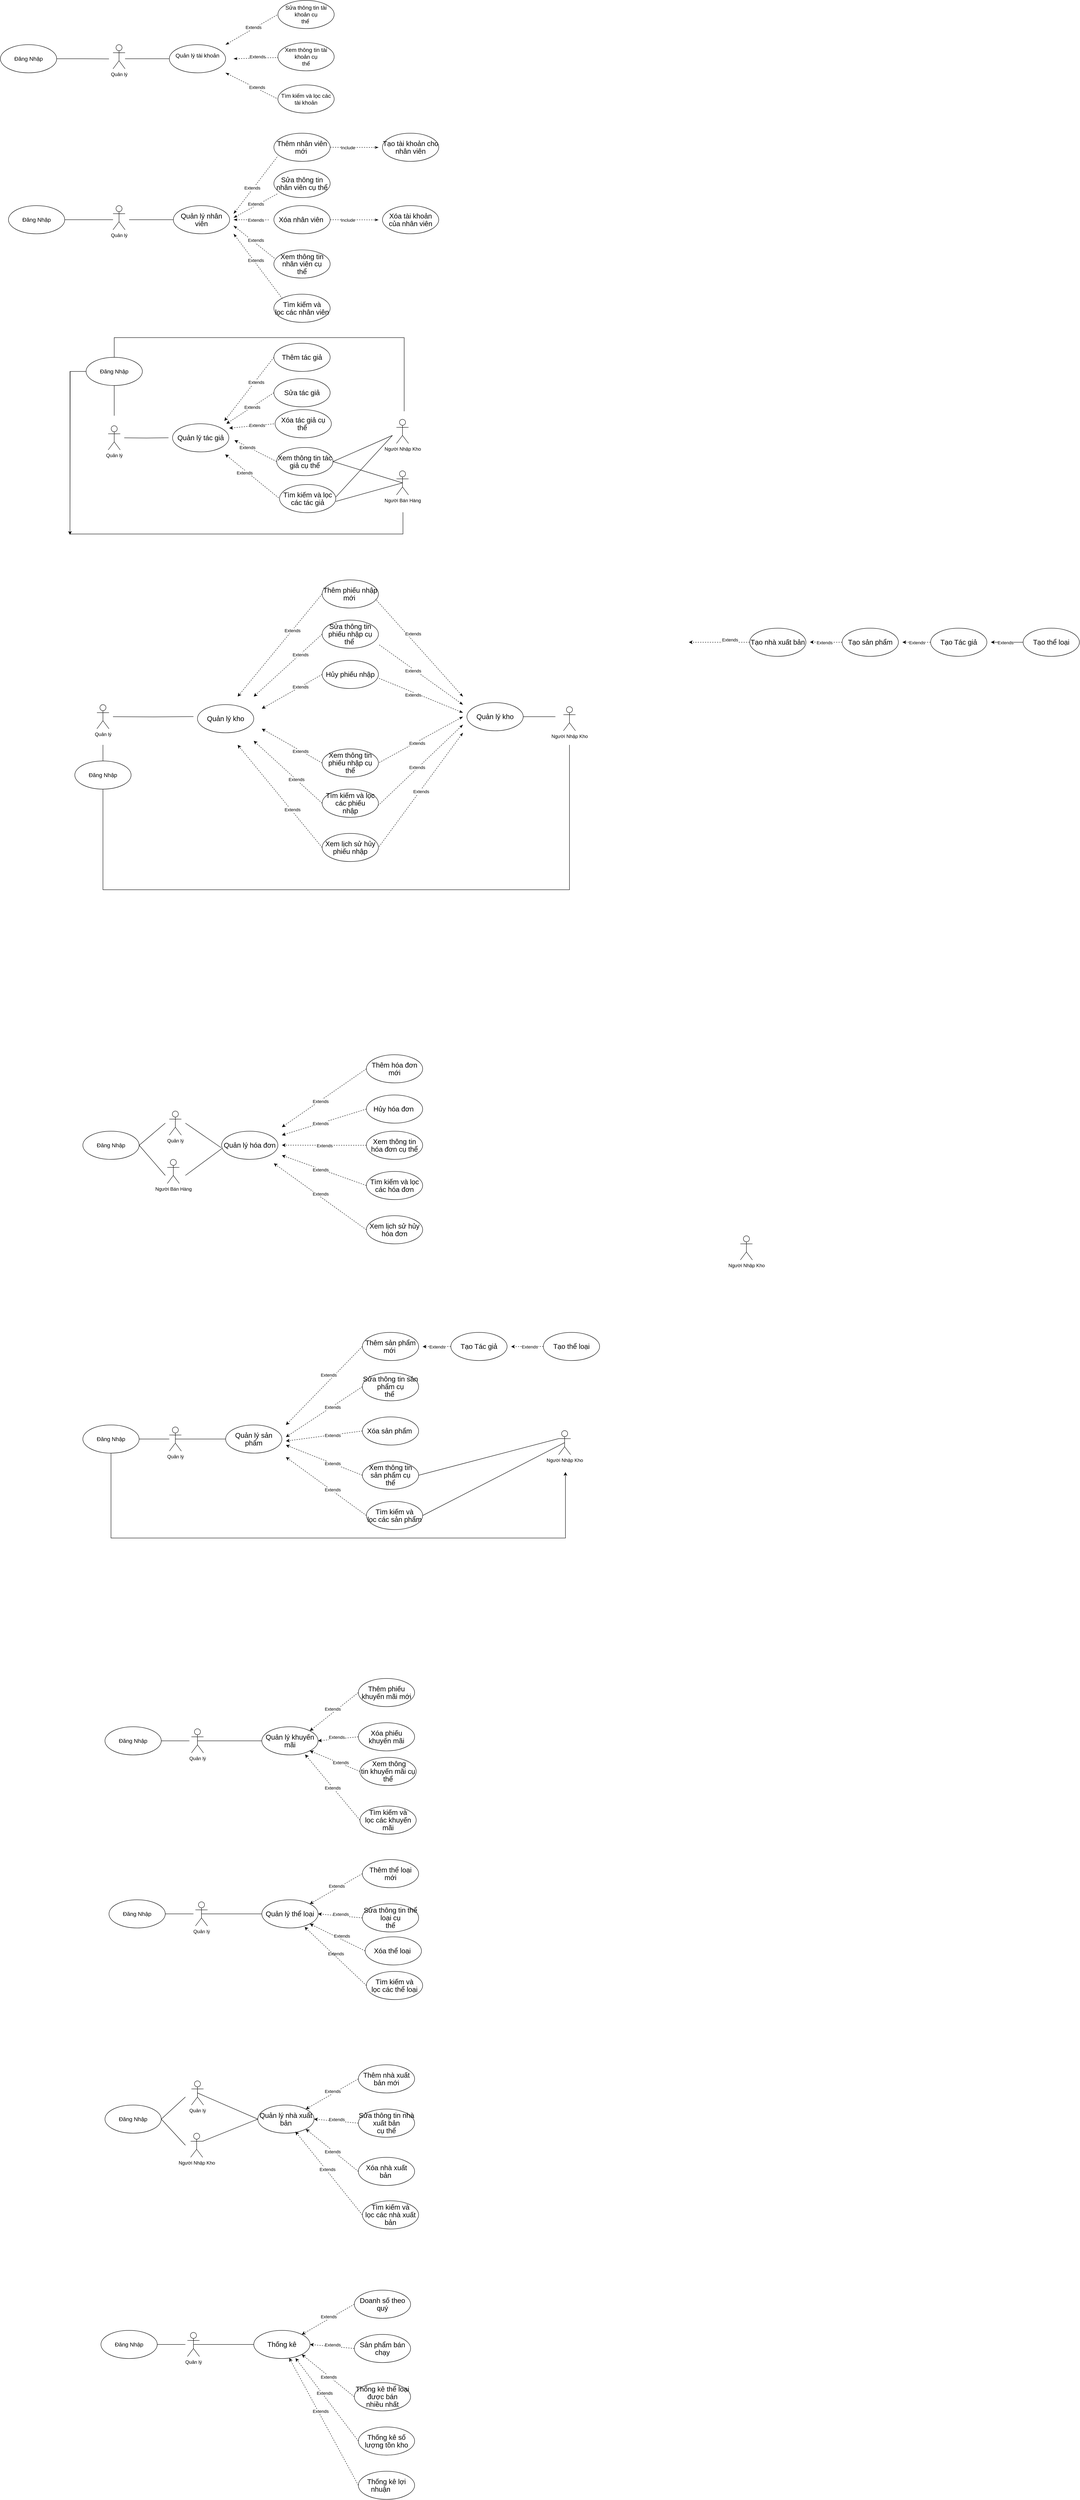 <mxfile version="24.7.17">
  <diagram name="Trang-1" id="pCg97_IN39sqwXUdmcRC">
    <mxGraphModel dx="1750" dy="870" grid="0" gridSize="10" guides="1" tooltips="1" connect="1" arrows="1" fold="1" page="0" pageScale="1" pageWidth="1400" pageHeight="850" math="0" shadow="0">
      <root>
        <mxCell id="0" />
        <mxCell id="1" parent="0" />
        <mxCell id="PBm5dnK43V04nLE_IJ01-5" style="edgeStyle=orthogonalEdgeStyle;rounded=0;orthogonalLoop=1;jettySize=auto;html=1;exitX=1;exitY=0.5;exitDx=0;exitDy=0;endArrow=none;endFill=0;" parent="1" source="PBm5dnK43V04nLE_IJ01-1" edge="1">
          <mxGeometry relative="1" as="geometry">
            <mxPoint x="450" y="295.412" as="targetPoint" />
          </mxGeometry>
        </mxCell>
        <mxCell id="PBm5dnK43V04nLE_IJ01-1" value="Đăng Nhập" style="ellipse;whiteSpace=wrap;html=1;fontSize=14;" parent="1" vertex="1">
          <mxGeometry x="180" y="260" width="140" height="70" as="geometry" />
        </mxCell>
        <mxCell id="PBm5dnK43V04nLE_IJ01-18" style="rounded=0;orthogonalLoop=1;jettySize=auto;html=1;entryX=0;entryY=0.5;entryDx=0;entryDy=0;endArrow=none;endFill=0;" parent="1" target="PBm5dnK43V04nLE_IJ01-6" edge="1">
          <mxGeometry relative="1" as="geometry">
            <mxPoint x="490" y="295" as="sourcePoint" />
          </mxGeometry>
        </mxCell>
        <mxCell id="PBm5dnK43V04nLE_IJ01-2" value="Quản lý&lt;div&gt;&lt;br&gt;&lt;/div&gt;" style="shape=umlActor;verticalLabelPosition=bottom;verticalAlign=top;html=1;" parent="1" vertex="1">
          <mxGeometry x="460" y="260" width="30" height="60" as="geometry" />
        </mxCell>
        <mxCell id="PBm5dnK43V04nLE_IJ01-24" style="rounded=0;orthogonalLoop=1;jettySize=auto;html=1;entryX=0;entryY=0.5;entryDx=0;entryDy=0;endArrow=none;endFill=0;startArrow=classicThin;startFill=1;dashed=1;" parent="1" target="PBm5dnK43V04nLE_IJ01-19" edge="1">
          <mxGeometry relative="1" as="geometry">
            <mxPoint x="740" y="260" as="sourcePoint" />
          </mxGeometry>
        </mxCell>
        <mxCell id="PBm5dnK43V04nLE_IJ01-44" value="Extends" style="edgeLabel;html=1;align=center;verticalAlign=middle;resizable=0;points=[];" parent="PBm5dnK43V04nLE_IJ01-24" vertex="1" connectable="0">
          <mxGeometry x="0.079" y="3" relative="1" as="geometry">
            <mxPoint as="offset" />
          </mxGeometry>
        </mxCell>
        <mxCell id="PBm5dnK43V04nLE_IJ01-25" style="rounded=0;orthogonalLoop=1;jettySize=auto;html=1;endArrow=none;endFill=0;startArrow=classicThin;startFill=1;dashed=1;" parent="1" target="PBm5dnK43V04nLE_IJ01-20" edge="1">
          <mxGeometry relative="1" as="geometry">
            <mxPoint x="760" y="295" as="sourcePoint" />
          </mxGeometry>
        </mxCell>
        <mxCell id="PBm5dnK43V04nLE_IJ01-26" style="rounded=0;orthogonalLoop=1;jettySize=auto;html=1;entryX=0;entryY=0.5;entryDx=0;entryDy=0;endArrow=none;endFill=0;startArrow=classicThin;startFill=1;dashed=1;" parent="1" target="PBm5dnK43V04nLE_IJ01-21" edge="1">
          <mxGeometry relative="1" as="geometry">
            <mxPoint x="740" y="330" as="sourcePoint" />
          </mxGeometry>
        </mxCell>
        <mxCell id="PBm5dnK43V04nLE_IJ01-6" value="Quản lý tài khoản&lt;div style=&quot;font-size: 14px;&quot;&gt;&lt;br style=&quot;font-size: 14px;&quot;&gt;&lt;/div&gt;" style="ellipse;whiteSpace=wrap;html=1;fontSize=14;" parent="1" vertex="1">
          <mxGeometry x="600" y="260" width="140" height="70" as="geometry" />
        </mxCell>
        <mxCell id="PBm5dnK43V04nLE_IJ01-39" style="rounded=0;orthogonalLoop=1;jettySize=auto;html=1;endArrow=none;endFill=0;startArrow=classicThin;startFill=1;dashed=1;" parent="1" edge="1">
          <mxGeometry relative="1" as="geometry">
            <mxPoint x="850" y="695.429" as="targetPoint" />
            <mxPoint x="760" y="695" as="sourcePoint" />
          </mxGeometry>
        </mxCell>
        <mxCell id="PBm5dnK43V04nLE_IJ01-41" style="rounded=0;orthogonalLoop=1;jettySize=auto;html=1;entryX=0;entryY=0;entryDx=0;entryDy=0;endArrow=none;endFill=0;startArrow=classicThin;startFill=1;dashed=1;" parent="1" target="PBm5dnK43V04nLE_IJ01-33" edge="1">
          <mxGeometry relative="1" as="geometry">
            <mxPoint x="760" y="730" as="sourcePoint" />
          </mxGeometry>
        </mxCell>
        <mxCell id="PBm5dnK43V04nLE_IJ01-8" value="&lt;div&gt;&lt;span style=&quot;font-size:13.0pt;line-height:107%;&lt;br/&gt;font-family:&amp;quot;Arial&amp;quot;,sans-serif;mso-ascii-theme-font:minor-latin;mso-fareast-font-family:&lt;br/&gt;Arial;mso-fareast-theme-font:minor-latin;mso-hansi-theme-font:minor-latin;&lt;br/&gt;mso-bidi-font-family:&amp;quot;Cordia New&amp;quot;;mso-bidi-theme-font:minor-bidi;mso-ansi-language:&lt;br/&gt;VI;mso-fareast-language:EN-US;mso-bidi-language:TH&quot;&gt;Quản lý nhân viên&lt;/span&gt;&lt;br&gt;&lt;/div&gt;" style="ellipse;whiteSpace=wrap;html=1;" parent="1" vertex="1">
          <mxGeometry x="610" y="660" width="140" height="70" as="geometry" />
        </mxCell>
        <mxCell id="PBm5dnK43V04nLE_IJ01-19" value="&lt;div style=&quot;font-size: 14px;&quot;&gt;&lt;span style=&quot;font-size: 14px; line-height: 107%;&quot;&gt;Sửa thông tin tài khoản cụ&lt;br style=&quot;font-size: 14px;&quot;&gt;thể&amp;nbsp;&lt;/span&gt;&lt;br style=&quot;font-size: 14px;&quot;&gt;&lt;/div&gt;" style="ellipse;whiteSpace=wrap;html=1;fontSize=14;align=center;textDirection=ltr;" parent="1" vertex="1">
          <mxGeometry x="870" y="150" width="140" height="70" as="geometry" />
        </mxCell>
        <mxCell id="PBm5dnK43V04nLE_IJ01-20" value="&lt;div style=&quot;font-size: 14px;&quot;&gt;&lt;span style=&quot;font-size: 14px; line-height: 107%;&quot;&gt;Xem thông tin tài khoản cụ&lt;br style=&quot;font-size: 14px;&quot;&gt;thể&lt;/span&gt;&lt;br style=&quot;font-size: 14px;&quot;&gt;&lt;/div&gt;" style="ellipse;whiteSpace=wrap;html=1;fontSize=14;" parent="1" vertex="1">
          <mxGeometry x="870" y="255" width="140" height="70" as="geometry" />
        </mxCell>
        <mxCell id="PBm5dnK43V04nLE_IJ01-21" value="&lt;div style=&quot;font-size: 14px;&quot;&gt;&lt;span style=&quot;font-size: 14px; line-height: 107%;&quot;&gt;Tìm kiếm và lọc các tài khoản&lt;/span&gt;&lt;br style=&quot;font-size: 14px;&quot;&gt;&lt;/div&gt;" style="ellipse;whiteSpace=wrap;html=1;fontSize=14;" parent="1" vertex="1">
          <mxGeometry x="870" y="360" width="140" height="70" as="geometry" />
        </mxCell>
        <mxCell id="PBm5dnK43V04nLE_IJ01-36" style="rounded=0;orthogonalLoop=1;jettySize=auto;html=1;endArrow=none;endFill=0;" parent="1" target="PBm5dnK43V04nLE_IJ01-8" edge="1">
          <mxGeometry relative="1" as="geometry">
            <mxPoint x="500" y="695" as="sourcePoint" />
          </mxGeometry>
        </mxCell>
        <mxCell id="PBm5dnK43V04nLE_IJ01-27" value="Quản lý&lt;div&gt;&lt;br&gt;&lt;/div&gt;" style="shape=umlActor;verticalLabelPosition=bottom;verticalAlign=top;html=1;" parent="1" vertex="1">
          <mxGeometry x="460" y="660" width="30" height="60" as="geometry" />
        </mxCell>
        <mxCell id="PBm5dnK43V04nLE_IJ01-35" style="rounded=0;orthogonalLoop=1;jettySize=auto;html=1;exitX=1;exitY=0.5;exitDx=0;exitDy=0;endArrow=none;endFill=0;" parent="1" source="PBm5dnK43V04nLE_IJ01-28" edge="1">
          <mxGeometry relative="1" as="geometry">
            <mxPoint x="460" y="695" as="targetPoint" />
          </mxGeometry>
        </mxCell>
        <mxCell id="PBm5dnK43V04nLE_IJ01-28" value="Đăng Nhập" style="ellipse;whiteSpace=wrap;html=1;fontSize=14;" parent="1" vertex="1">
          <mxGeometry x="200" y="660" width="140" height="70" as="geometry" />
        </mxCell>
        <mxCell id="PBm5dnK43V04nLE_IJ01-42" style="rounded=0;orthogonalLoop=1;jettySize=auto;html=1;exitX=1;exitY=0.5;exitDx=0;exitDy=0;fontSize=12;endArrow=classicThin;endFill=1;dashed=1;" parent="1" source="PBm5dnK43V04nLE_IJ01-29" edge="1">
          <mxGeometry relative="1" as="geometry">
            <mxPoint x="1120" y="515.429" as="targetPoint" />
          </mxGeometry>
        </mxCell>
        <mxCell id="PBm5dnK43V04nLE_IJ01-43" value="Include" style="edgeLabel;html=1;align=center;verticalAlign=middle;resizable=0;points=[];" parent="PBm5dnK43V04nLE_IJ01-42" vertex="1" connectable="0">
          <mxGeometry x="-0.248" y="-1" relative="1" as="geometry">
            <mxPoint x="-1" as="offset" />
          </mxGeometry>
        </mxCell>
        <mxCell id="PBm5dnK43V04nLE_IJ01-29" value="&lt;div&gt;&lt;span style=&quot;font-size:13.0pt;line-height:107%;&lt;br/&gt;font-family:&amp;quot;Arial&amp;quot;,sans-serif;mso-ascii-theme-font:minor-latin;mso-fareast-font-family:&lt;br/&gt;Arial;mso-fareast-theme-font:minor-latin;mso-hansi-theme-font:minor-latin;&lt;br/&gt;mso-bidi-font-family:&amp;quot;Cordia New&amp;quot;;mso-bidi-theme-font:minor-bidi;mso-ansi-language:&lt;br/&gt;VI;mso-fareast-language:EN-US;mso-bidi-language:TH&quot;&gt;Thêm nhân viên mới&amp;nbsp;&lt;/span&gt;&lt;br&gt;&lt;/div&gt;" style="ellipse;whiteSpace=wrap;html=1;" parent="1" vertex="1">
          <mxGeometry x="860" y="480" width="140" height="70" as="geometry" />
        </mxCell>
        <mxCell id="PBm5dnK43V04nLE_IJ01-30" value="&lt;div&gt;&lt;span style=&quot;font-size:13.0pt;line-height:107%;&lt;br/&gt;font-family:&amp;quot;Arial&amp;quot;,sans-serif;mso-ascii-theme-font:minor-latin;mso-fareast-font-family:&lt;br/&gt;Arial;mso-fareast-theme-font:minor-latin;mso-hansi-theme-font:minor-latin;&lt;br/&gt;mso-bidi-font-family:&amp;quot;Cordia New&amp;quot;;mso-bidi-theme-font:minor-bidi;mso-ansi-language:&lt;br/&gt;VI;mso-fareast-language:EN-US;mso-bidi-language:TH&quot;&gt;Sửa thông tin nhân viên cụ thể&lt;/span&gt;&lt;br&gt;&lt;/div&gt;" style="ellipse;whiteSpace=wrap;html=1;" parent="1" vertex="1">
          <mxGeometry x="860" y="570" width="140" height="70" as="geometry" />
        </mxCell>
        <mxCell id="PBm5dnK43V04nLE_IJ01-31" value="&lt;div&gt;&lt;span style=&quot;font-size:13.0pt;line-height:107%;&lt;br/&gt;font-family:&amp;quot;Arial&amp;quot;,sans-serif;mso-ascii-theme-font:minor-latin;mso-fareast-font-family:&lt;br/&gt;Arial;mso-fareast-theme-font:minor-latin;mso-hansi-theme-font:minor-latin;&lt;br/&gt;mso-bidi-font-family:&amp;quot;Cordia New&amp;quot;;mso-bidi-theme-font:minor-bidi;mso-ansi-language:&lt;br/&gt;VI;mso-fareast-language:EN-US;mso-bidi-language:TH&quot;&gt;Xóa nhân viên&amp;nbsp;&lt;/span&gt;&lt;br&gt;&lt;/div&gt;" style="ellipse;whiteSpace=wrap;html=1;" parent="1" vertex="1">
          <mxGeometry x="860" y="660" width="140" height="70" as="geometry" />
        </mxCell>
        <mxCell id="PBm5dnK43V04nLE_IJ01-32" value="&lt;div&gt;&lt;span style=&quot;font-size:13.0pt;line-height:107%;&lt;br/&gt;font-family:&amp;quot;Arial&amp;quot;,sans-serif;mso-ascii-theme-font:minor-latin;mso-fareast-font-family:&lt;br/&gt;Arial;mso-fareast-theme-font:minor-latin;mso-hansi-theme-font:minor-latin;&lt;br/&gt;mso-bidi-font-family:&amp;quot;Cordia New&amp;quot;;mso-bidi-theme-font:minor-bidi;mso-ansi-language:&lt;br/&gt;VI;mso-fareast-language:EN-US;mso-bidi-language:TH&quot;&gt;Xem thông tin nhân viên cụ&lt;br/&gt;thể&lt;/span&gt;&lt;br&gt;&lt;/div&gt;" style="ellipse;whiteSpace=wrap;html=1;" parent="1" vertex="1">
          <mxGeometry x="860" y="770" width="140" height="70" as="geometry" />
        </mxCell>
        <mxCell id="PBm5dnK43V04nLE_IJ01-33" value="&lt;div&gt;&lt;p class=&quot;MsoNormal&quot;&gt;&lt;span style=&quot;font-size:13.0pt;line-height:107%&quot;&gt;Tìm kiếm và&lt;br/&gt;lọc các nhân viên&lt;/span&gt;&lt;/p&gt;&lt;/div&gt;" style="ellipse;whiteSpace=wrap;html=1;" parent="1" vertex="1">
          <mxGeometry x="860" y="880" width="140" height="70" as="geometry" />
        </mxCell>
        <mxCell id="PBm5dnK43V04nLE_IJ01-34" value="&lt;div&gt;&lt;span style=&quot;font-size:13.0pt;line-height:107%;&lt;br/&gt;font-family:&amp;quot;Arial&amp;quot;,sans-serif;mso-ascii-theme-font:minor-latin;mso-fareast-font-family:&lt;br/&gt;Arial;mso-fareast-theme-font:minor-latin;mso-hansi-theme-font:minor-latin;&lt;br/&gt;mso-bidi-font-family:&amp;quot;Cordia New&amp;quot;;mso-bidi-theme-font:minor-bidi;mso-ansi-language:&lt;br/&gt;VI;mso-fareast-language:EN-US;mso-bidi-language:TH&quot;&gt;Tạo tài khoản cho nhân viên&lt;/span&gt;&lt;br&gt;&lt;/div&gt;" style="ellipse;whiteSpace=wrap;html=1;" parent="1" vertex="1">
          <mxGeometry x="1130" y="480" width="140" height="70" as="geometry" />
        </mxCell>
        <mxCell id="PBm5dnK43V04nLE_IJ01-37" style="rounded=0;orthogonalLoop=1;jettySize=auto;html=1;entryX=0.073;entryY=0.804;entryDx=0;entryDy=0;entryPerimeter=0;endArrow=none;endFill=0;startArrow=classicThin;startFill=1;dashed=1;" parent="1" target="PBm5dnK43V04nLE_IJ01-29" edge="1">
          <mxGeometry relative="1" as="geometry">
            <mxPoint x="760" y="680" as="sourcePoint" />
          </mxGeometry>
        </mxCell>
        <mxCell id="PBm5dnK43V04nLE_IJ01-38" style="rounded=0;orthogonalLoop=1;jettySize=auto;html=1;entryX=0.071;entryY=0.857;entryDx=0;entryDy=0;entryPerimeter=0;endArrow=none;endFill=0;startArrow=classicThin;startFill=1;dashed=1;" parent="1" target="PBm5dnK43V04nLE_IJ01-30" edge="1">
          <mxGeometry relative="1" as="geometry">
            <mxPoint x="760" y="690" as="sourcePoint" />
          </mxGeometry>
        </mxCell>
        <mxCell id="PBm5dnK43V04nLE_IJ01-40" style="rounded=0;orthogonalLoop=1;jettySize=auto;html=1;entryX=0.024;entryY=0.318;entryDx=0;entryDy=0;entryPerimeter=0;endArrow=none;endFill=0;startArrow=classicThin;startFill=1;dashed=1;" parent="1" target="PBm5dnK43V04nLE_IJ01-32" edge="1">
          <mxGeometry relative="1" as="geometry">
            <mxPoint x="760" y="710" as="sourcePoint" />
          </mxGeometry>
        </mxCell>
        <mxCell id="PBm5dnK43V04nLE_IJ01-48" value="Extends" style="edgeLabel;html=1;align=center;verticalAlign=middle;resizable=0;points=[];" parent="1" vertex="1" connectable="0">
          <mxGeometry x="818.786" y="290.003" as="geometry" />
        </mxCell>
        <mxCell id="PBm5dnK43V04nLE_IJ01-49" value="Extends" style="edgeLabel;html=1;align=center;verticalAlign=middle;resizable=0;points=[];" parent="1" vertex="1" connectable="0">
          <mxGeometry x="818.786" y="365.003" as="geometry">
            <mxPoint x="-1" y="1" as="offset" />
          </mxGeometry>
        </mxCell>
        <mxCell id="PBm5dnK43V04nLE_IJ01-50" value="Extends" style="edgeLabel;html=1;align=center;verticalAlign=middle;resizable=0;points=[];" parent="1" vertex="1" connectable="0">
          <mxGeometry x="809.996" y="580.003" as="geometry">
            <mxPoint x="-4" y="36" as="offset" />
          </mxGeometry>
        </mxCell>
        <mxCell id="PBm5dnK43V04nLE_IJ01-51" value="Extends" style="edgeLabel;html=1;align=center;verticalAlign=middle;resizable=0;points=[];" parent="1" vertex="1" connectable="0">
          <mxGeometry x="818.786" y="620.003" as="geometry">
            <mxPoint x="-4" y="36" as="offset" />
          </mxGeometry>
        </mxCell>
        <mxCell id="PBm5dnK43V04nLE_IJ01-52" value="Extends" style="edgeLabel;html=1;align=center;verticalAlign=middle;resizable=0;points=[];" parent="1" vertex="1" connectable="0">
          <mxGeometry x="818.786" y="660.003" as="geometry">
            <mxPoint x="-4" y="36" as="offset" />
          </mxGeometry>
        </mxCell>
        <mxCell id="PBm5dnK43V04nLE_IJ01-53" value="Extends" style="edgeLabel;html=1;align=center;verticalAlign=middle;resizable=0;points=[];" parent="1" vertex="1" connectable="0">
          <mxGeometry x="818.786" y="710.003" as="geometry">
            <mxPoint x="-4" y="36" as="offset" />
          </mxGeometry>
        </mxCell>
        <mxCell id="PBm5dnK43V04nLE_IJ01-54" value="Extends" style="edgeLabel;html=1;align=center;verticalAlign=middle;resizable=0;points=[];" parent="1" vertex="1" connectable="0">
          <mxGeometry x="818.786" y="760.003" as="geometry">
            <mxPoint x="-4" y="36" as="offset" />
          </mxGeometry>
        </mxCell>
        <mxCell id="r8taPqtr-DzryMH18rKx-12" style="rounded=0;orthogonalLoop=1;jettySize=auto;html=1;exitX=0.5;exitY=1;exitDx=0;exitDy=0;endArrow=none;endFill=0;" parent="1" source="r8taPqtr-DzryMH18rKx-1" edge="1">
          <mxGeometry relative="1" as="geometry">
            <mxPoint x="463" y="1182" as="targetPoint" />
          </mxGeometry>
        </mxCell>
        <mxCell id="tILxePyLFPMlc2G1Z5-v-8" style="edgeStyle=orthogonalEdgeStyle;rounded=0;orthogonalLoop=1;jettySize=auto;html=1;exitX=0.5;exitY=0;exitDx=0;exitDy=0;endArrow=none;endFill=0;" parent="1" source="r8taPqtr-DzryMH18rKx-1" edge="1">
          <mxGeometry relative="1" as="geometry">
            <mxPoint x="1184" y="1171" as="targetPoint" />
            <Array as="points">
              <mxPoint x="463" y="988" />
            </Array>
          </mxGeometry>
        </mxCell>
        <mxCell id="tILxePyLFPMlc2G1Z5-v-9" style="edgeStyle=orthogonalEdgeStyle;rounded=0;orthogonalLoop=1;jettySize=auto;html=1;exitX=0;exitY=0.5;exitDx=0;exitDy=0;" parent="1" source="r8taPqtr-DzryMH18rKx-1" edge="1">
          <mxGeometry relative="1" as="geometry">
            <mxPoint x="353" y="1478" as="targetPoint" />
          </mxGeometry>
        </mxCell>
        <mxCell id="r8taPqtr-DzryMH18rKx-1" value="Đăng Nhập" style="ellipse;whiteSpace=wrap;html=1;fontSize=14;" parent="1" vertex="1">
          <mxGeometry x="393" y="1037" width="140" height="70" as="geometry" />
        </mxCell>
        <mxCell id="r8taPqtr-DzryMH18rKx-13" style="edgeStyle=orthogonalEdgeStyle;rounded=0;orthogonalLoop=1;jettySize=auto;html=1;endArrow=none;endFill=0;" parent="1" edge="1">
          <mxGeometry relative="1" as="geometry">
            <mxPoint x="598" y="1236.852" as="targetPoint" />
            <mxPoint x="488" y="1237" as="sourcePoint" />
          </mxGeometry>
        </mxCell>
        <mxCell id="r8taPqtr-DzryMH18rKx-2" value="Quản lý&lt;div&gt;&lt;br&gt;&lt;/div&gt;" style="shape=umlActor;verticalLabelPosition=bottom;verticalAlign=top;html=1;" parent="1" vertex="1">
          <mxGeometry x="448" y="1207" width="30" height="60" as="geometry" />
        </mxCell>
        <mxCell id="r8taPqtr-DzryMH18rKx-5" value="Người Nhập Kho&lt;div&gt;&lt;br&gt;&lt;/div&gt;" style="shape=umlActor;verticalLabelPosition=bottom;verticalAlign=top;html=1;outlineConnect=0;" parent="1" vertex="1">
          <mxGeometry x="2020" y="3220" width="30" height="60" as="geometry" />
        </mxCell>
        <mxCell id="r8taPqtr-DzryMH18rKx-18" style="rounded=0;orthogonalLoop=1;jettySize=auto;html=1;entryX=0;entryY=0.5;entryDx=0;entryDy=0;endArrow=none;endFill=0;dashed=1;startArrow=classic;startFill=1;" parent="1" target="r8taPqtr-DzryMH18rKx-8" edge="1">
          <mxGeometry relative="1" as="geometry">
            <mxPoint x="749" y="1213" as="sourcePoint" />
          </mxGeometry>
        </mxCell>
        <mxCell id="r8taPqtr-DzryMH18rKx-19" style="rounded=0;orthogonalLoop=1;jettySize=auto;html=1;entryX=0;entryY=0.5;entryDx=0;entryDy=0;endArrow=none;endFill=0;dashed=1;startArrow=classic;startFill=1;" parent="1" target="r8taPqtr-DzryMH18rKx-10" edge="1">
          <mxGeometry relative="1" as="geometry">
            <mxPoint x="762" y="1243" as="sourcePoint" />
          </mxGeometry>
        </mxCell>
        <mxCell id="r8taPqtr-DzryMH18rKx-20" style="rounded=0;orthogonalLoop=1;jettySize=auto;html=1;entryX=0;entryY=0.5;entryDx=0;entryDy=0;endArrow=none;endFill=0;dashed=1;startArrow=classic;startFill=1;" parent="1" target="r8taPqtr-DzryMH18rKx-9" edge="1">
          <mxGeometry relative="1" as="geometry">
            <mxPoint x="739" y="1278" as="sourcePoint" />
          </mxGeometry>
        </mxCell>
        <mxCell id="r8taPqtr-DzryMH18rKx-7" value="&lt;span style=&quot;font-size:13.0pt;line-height:107%;&lt;br/&gt;font-family:&amp;quot;Arial&amp;quot;,sans-serif;mso-ascii-theme-font:minor-latin;mso-fareast-font-family:&lt;br/&gt;Arial;mso-fareast-theme-font:minor-latin;mso-hansi-theme-font:minor-latin;&lt;br/&gt;mso-bidi-font-family:&amp;quot;Cordia New&amp;quot;;mso-bidi-theme-font:minor-bidi;mso-ansi-language:&lt;br/&gt;VI;mso-fareast-language:EN-US;mso-bidi-language:TH&quot;&gt;Quản lý tác giả&lt;/span&gt;" style="ellipse;whiteSpace=wrap;html=1;fontSize=14;" parent="1" vertex="1">
          <mxGeometry x="608" y="1202" width="140" height="70" as="geometry" />
        </mxCell>
        <mxCell id="r8taPqtr-DzryMH18rKx-8" value="&lt;span style=&quot;font-size:13.0pt;line-height:107%;&lt;br/&gt;font-family:&amp;quot;Arial&amp;quot;,sans-serif;mso-ascii-theme-font:minor-latin;mso-fareast-font-family:&lt;br/&gt;Arial;mso-fareast-theme-font:minor-latin;mso-hansi-theme-font:minor-latin;&lt;br/&gt;mso-bidi-font-family:&amp;quot;Cordia New&amp;quot;;mso-bidi-theme-font:minor-bidi;mso-ansi-language:&lt;br/&gt;VI;mso-fareast-language:EN-US;mso-bidi-language:TH&quot;&gt;Xóa tác giả cụ thể&amp;nbsp;&lt;/span&gt;" style="ellipse;whiteSpace=wrap;html=1;fontSize=14;" parent="1" vertex="1">
          <mxGeometry x="863" y="1167" width="140" height="70" as="geometry" />
        </mxCell>
        <mxCell id="r8taPqtr-DzryMH18rKx-9" value="&lt;span style=&quot;font-size:13.0pt;line-height:107%;&lt;br/&gt;font-family:&amp;quot;Arial&amp;quot;,sans-serif;mso-ascii-theme-font:minor-latin;mso-fareast-font-family:&lt;br/&gt;Arial;mso-fareast-theme-font:minor-latin;mso-hansi-theme-font:minor-latin;&lt;br/&gt;mso-bidi-font-family:&amp;quot;Cordia New&amp;quot;;mso-bidi-theme-font:minor-bidi;mso-ansi-language:&lt;br/&gt;VI;mso-fareast-language:EN-US;mso-bidi-language:TH&quot;&gt;Tìm kiếm và lọc các tác giả&lt;/span&gt;" style="ellipse;whiteSpace=wrap;html=1;fontSize=14;" parent="1" vertex="1">
          <mxGeometry x="874" y="1353" width="140" height="70" as="geometry" />
        </mxCell>
        <mxCell id="r8taPqtr-DzryMH18rKx-10" value="&lt;span style=&quot;font-size:13.0pt;line-height:107%;&lt;br/&gt;font-family:&amp;quot;Arial&amp;quot;,sans-serif;mso-ascii-theme-font:minor-latin;mso-fareast-font-family:&lt;br/&gt;Arial;mso-fareast-theme-font:minor-latin;mso-hansi-theme-font:minor-latin;&lt;br/&gt;mso-bidi-font-family:&amp;quot;Cordia New&amp;quot;;mso-bidi-theme-font:minor-bidi;mso-ansi-language:&lt;br/&gt;VI;mso-fareast-language:EN-US;mso-bidi-language:TH&quot;&gt;Xem thông tin tác giả cụ thể&lt;/span&gt;" style="ellipse;whiteSpace=wrap;html=1;fontSize=14;" parent="1" vertex="1">
          <mxGeometry x="867" y="1261" width="140" height="70" as="geometry" />
        </mxCell>
        <mxCell id="r8taPqtr-DzryMH18rKx-23" style="rounded=0;orthogonalLoop=1;jettySize=auto;html=1;endArrow=none;endFill=0;" parent="1" edge="1">
          <mxGeometry relative="1" as="geometry">
            <mxPoint x="1154.83" y="1231" as="sourcePoint" />
            <mxPoint x="1013.996" y="1384.183" as="targetPoint" />
          </mxGeometry>
        </mxCell>
        <mxCell id="r8taPqtr-DzryMH18rKx-14" value="Người Nhập Kho&lt;div&gt;&lt;br&gt;&lt;/div&gt;" style="shape=umlActor;verticalLabelPosition=bottom;verticalAlign=top;html=1;outlineConnect=0;" parent="1" vertex="1">
          <mxGeometry x="1164.83" y="1191" width="30" height="60" as="geometry" />
        </mxCell>
        <mxCell id="r8taPqtr-DzryMH18rKx-25" style="rounded=0;orthogonalLoop=1;jettySize=auto;html=1;exitX=0.5;exitY=0.5;exitDx=0;exitDy=0;exitPerimeter=0;entryX=1;entryY=0.5;entryDx=0;entryDy=0;endArrow=none;endFill=0;" parent="1" source="r8taPqtr-DzryMH18rKx-15" edge="1">
          <mxGeometry relative="1" as="geometry">
            <mxPoint x="1014.0" y="1395" as="targetPoint" />
          </mxGeometry>
        </mxCell>
        <mxCell id="r8taPqtr-DzryMH18rKx-15" value="Người Bán Hàng&lt;div&gt;&lt;br&gt;&lt;div&gt;&lt;br&gt;&lt;/div&gt;&lt;/div&gt;" style="shape=umlActor;verticalLabelPosition=bottom;verticalAlign=top;html=1;outlineConnect=0;" parent="1" vertex="1">
          <mxGeometry x="1164.83" y="1319" width="30" height="60" as="geometry" />
        </mxCell>
        <mxCell id="r8taPqtr-DzryMH18rKx-22" style="rounded=0;orthogonalLoop=1;jettySize=auto;html=1;endArrow=none;endFill=0;entryX=1;entryY=0.5;entryDx=0;entryDy=0;" parent="1" target="r8taPqtr-DzryMH18rKx-10" edge="1">
          <mxGeometry relative="1" as="geometry">
            <mxPoint x="1154.83" y="1231" as="sourcePoint" />
            <mxPoint x="1034.327" y="1291.251" as="targetPoint" />
          </mxGeometry>
        </mxCell>
        <mxCell id="r8taPqtr-DzryMH18rKx-24" style="rounded=0;orthogonalLoop=1;jettySize=auto;html=1;exitX=0.5;exitY=0.5;exitDx=0;exitDy=0;exitPerimeter=0;endArrow=none;endFill=0;entryX=1;entryY=0.5;entryDx=0;entryDy=0;" parent="1" source="r8taPqtr-DzryMH18rKx-15" target="r8taPqtr-DzryMH18rKx-10" edge="1">
          <mxGeometry relative="1" as="geometry">
            <mxPoint x="1014.0" y="1295" as="targetPoint" />
          </mxGeometry>
        </mxCell>
        <mxCell id="r8taPqtr-DzryMH18rKx-26" value="Extends" style="edgeLabel;html=1;align=center;verticalAlign=middle;resizable=0;points=[];" parent="1" vertex="1" connectable="0">
          <mxGeometry x="821.996" y="1170.003" as="geometry">
            <mxPoint x="-4" y="36" as="offset" />
          </mxGeometry>
        </mxCell>
        <mxCell id="r8taPqtr-DzryMH18rKx-27" value="Extends" style="edgeLabel;html=1;align=center;verticalAlign=middle;resizable=0;points=[];" parent="1" vertex="1" connectable="0">
          <mxGeometry x="797.996" y="1225.003" as="geometry">
            <mxPoint x="-4" y="36" as="offset" />
          </mxGeometry>
        </mxCell>
        <mxCell id="r8taPqtr-DzryMH18rKx-28" value="Extends" style="edgeLabel;html=1;align=center;verticalAlign=middle;resizable=0;points=[];" parent="1" vertex="1" connectable="0">
          <mxGeometry x="790.996" y="1288.003" as="geometry">
            <mxPoint x="-4" y="36" as="offset" />
          </mxGeometry>
        </mxCell>
        <mxCell id="r8taPqtr-DzryMH18rKx-48" style="edgeStyle=orthogonalEdgeStyle;rounded=0;orthogonalLoop=1;jettySize=auto;html=1;endArrow=none;endFill=0;" parent="1" edge="1">
          <mxGeometry relative="1" as="geometry">
            <mxPoint x="660" y="1929.714" as="targetPoint" />
            <mxPoint x="460" y="1930" as="sourcePoint" />
          </mxGeometry>
        </mxCell>
        <mxCell id="r8taPqtr-DzryMH18rKx-29" value="Quản lý&lt;div&gt;&lt;br&gt;&lt;/div&gt;" style="shape=umlActor;verticalLabelPosition=bottom;verticalAlign=top;html=1;" parent="1" vertex="1">
          <mxGeometry x="420" y="1900" width="30" height="60" as="geometry" />
        </mxCell>
        <mxCell id="r8taPqtr-DzryMH18rKx-46" style="edgeStyle=orthogonalEdgeStyle;rounded=0;orthogonalLoop=1;jettySize=auto;html=1;exitX=0.5;exitY=0;exitDx=0;exitDy=0;endArrow=none;endFill=0;" parent="1" source="r8taPqtr-DzryMH18rKx-30" edge="1">
          <mxGeometry relative="1" as="geometry">
            <mxPoint x="435" y="2000" as="targetPoint" />
          </mxGeometry>
        </mxCell>
        <mxCell id="r8taPqtr-DzryMH18rKx-85" style="edgeStyle=orthogonalEdgeStyle;rounded=0;orthogonalLoop=1;jettySize=auto;html=1;exitX=0.5;exitY=1;exitDx=0;exitDy=0;endArrow=none;endFill=0;" parent="1" source="r8taPqtr-DzryMH18rKx-30" edge="1">
          <mxGeometry relative="1" as="geometry">
            <mxPoint x="1595" y="2000" as="targetPoint" />
            <Array as="points">
              <mxPoint x="435" y="2360" />
              <mxPoint x="1595" y="2360" />
            </Array>
          </mxGeometry>
        </mxCell>
        <mxCell id="r8taPqtr-DzryMH18rKx-30" value="Đăng Nhập" style="ellipse;whiteSpace=wrap;html=1;fontSize=14;" parent="1" vertex="1">
          <mxGeometry x="365" y="2040" width="140" height="70" as="geometry" />
        </mxCell>
        <mxCell id="r8taPqtr-DzryMH18rKx-31" value="&lt;span style=&quot;font-size:13.0pt;line-height:107%;&lt;br/&gt;font-family:&amp;quot;Arial&amp;quot;,sans-serif;mso-ascii-theme-font:minor-latin;mso-fareast-font-family:&lt;br/&gt;Arial;mso-fareast-theme-font:minor-latin;mso-hansi-theme-font:minor-latin;&lt;br/&gt;mso-bidi-font-family:&amp;quot;Cordia New&amp;quot;;mso-bidi-theme-font:minor-bidi;mso-ansi-language:&lt;br/&gt;VI;mso-fareast-language:EN-US;mso-bidi-language:TH&quot;&gt;Quản lý kho&lt;/span&gt;" style="ellipse;whiteSpace=wrap;html=1;fontSize=14;" parent="1" vertex="1">
          <mxGeometry x="670" y="1900" width="140" height="70" as="geometry" />
        </mxCell>
        <mxCell id="r8taPqtr-DzryMH18rKx-50" style="rounded=0;orthogonalLoop=1;jettySize=auto;html=1;exitX=0;exitY=0.5;exitDx=0;exitDy=0;dashed=1;" parent="1" source="r8taPqtr-DzryMH18rKx-32" edge="1">
          <mxGeometry relative="1" as="geometry">
            <mxPoint x="770" y="1880" as="targetPoint" />
          </mxGeometry>
        </mxCell>
        <mxCell id="r8taPqtr-DzryMH18rKx-32" value="&lt;span style=&quot;font-size:13.0pt;line-height:107%;&lt;br/&gt;font-family:&amp;quot;Arial&amp;quot;,sans-serif;mso-ascii-theme-font:minor-latin;mso-fareast-font-family:&lt;br/&gt;Arial;mso-fareast-theme-font:minor-latin;mso-hansi-theme-font:minor-latin;&lt;br/&gt;mso-bidi-font-family:&amp;quot;Cordia New&amp;quot;;mso-bidi-theme-font:minor-bidi;mso-ansi-language:&lt;br/&gt;VI;mso-fareast-language:EN-US;mso-bidi-language:TH&quot;&gt;Thêm phiếu nhập mới&amp;nbsp;&lt;/span&gt;" style="ellipse;whiteSpace=wrap;html=1;fontSize=14;" parent="1" vertex="1">
          <mxGeometry x="980" y="1590" width="140" height="70" as="geometry" />
        </mxCell>
        <mxCell id="r8taPqtr-DzryMH18rKx-51" style="rounded=0;orthogonalLoop=1;jettySize=auto;html=1;exitX=0;exitY=0.5;exitDx=0;exitDy=0;dashed=1;" parent="1" source="r8taPqtr-DzryMH18rKx-33" edge="1">
          <mxGeometry relative="1" as="geometry">
            <mxPoint x="810" y="1880" as="targetPoint" />
          </mxGeometry>
        </mxCell>
        <mxCell id="r8taPqtr-DzryMH18rKx-33" value="&lt;span style=&quot;font-size:13.0pt;line-height:107%;&lt;br/&gt;font-family:&amp;quot;Arial&amp;quot;,sans-serif;mso-ascii-theme-font:minor-latin;mso-fareast-font-family:&lt;br/&gt;Arial;mso-fareast-theme-font:minor-latin;mso-hansi-theme-font:minor-latin;&lt;br/&gt;mso-bidi-font-family:&amp;quot;Cordia New&amp;quot;;mso-bidi-theme-font:minor-bidi;mso-ansi-language:&lt;br/&gt;VI;mso-fareast-language:EN-US;mso-bidi-language:TH&quot;&gt;Sửa thông tin phiếu nhập cụ&lt;br/&gt;thể&amp;nbsp;&lt;/span&gt;" style="ellipse;whiteSpace=wrap;html=1;fontSize=14;" parent="1" vertex="1">
          <mxGeometry x="980" y="1690" width="140" height="70" as="geometry" />
        </mxCell>
        <mxCell id="r8taPqtr-DzryMH18rKx-52" style="rounded=0;orthogonalLoop=1;jettySize=auto;html=1;exitX=0;exitY=0.5;exitDx=0;exitDy=0;dashed=1;" parent="1" source="r8taPqtr-DzryMH18rKx-34" edge="1">
          <mxGeometry relative="1" as="geometry">
            <mxPoint x="830" y="1910" as="targetPoint" />
          </mxGeometry>
        </mxCell>
        <mxCell id="r8taPqtr-DzryMH18rKx-34" value="&lt;span style=&quot;font-size:13.0pt;line-height:107%;&lt;br/&gt;font-family:&amp;quot;Arial&amp;quot;,sans-serif;mso-ascii-theme-font:minor-latin;mso-fareast-font-family:&lt;br/&gt;Arial;mso-fareast-theme-font:minor-latin;mso-hansi-theme-font:minor-latin;&lt;br/&gt;mso-bidi-font-family:&amp;quot;Cordia New&amp;quot;;mso-bidi-theme-font:minor-bidi;mso-ansi-language:&lt;br/&gt;VI;mso-fareast-language:EN-US;mso-bidi-language:TH&quot;&gt;Hủy phiếu nhập&lt;/span&gt;" style="ellipse;whiteSpace=wrap;html=1;fontSize=14;" parent="1" vertex="1">
          <mxGeometry x="980" y="1790" width="140" height="70" as="geometry" />
        </mxCell>
        <mxCell id="r8taPqtr-DzryMH18rKx-54" style="rounded=0;orthogonalLoop=1;jettySize=auto;html=1;exitX=0;exitY=0.5;exitDx=0;exitDy=0;dashed=1;" parent="1" source="r8taPqtr-DzryMH18rKx-36" edge="1">
          <mxGeometry relative="1" as="geometry">
            <mxPoint x="830" y="1960" as="targetPoint" />
          </mxGeometry>
        </mxCell>
        <mxCell id="r8taPqtr-DzryMH18rKx-36" value="&lt;span style=&quot;font-size:13.0pt;line-height:107%;&lt;br/&gt;font-family:&amp;quot;Arial&amp;quot;,sans-serif;mso-ascii-theme-font:minor-latin;mso-fareast-font-family:&lt;br/&gt;Arial;mso-fareast-theme-font:minor-latin;mso-hansi-theme-font:minor-latin;&lt;br/&gt;mso-bidi-font-family:&amp;quot;Cordia New&amp;quot;;mso-bidi-theme-font:minor-bidi;mso-ansi-language:&lt;br/&gt;VI;mso-fareast-language:EN-US;mso-bidi-language:TH&quot;&gt;Xem thông tin phiếu nhập cụ&lt;br/&gt;thể&lt;/span&gt;" style="ellipse;whiteSpace=wrap;html=1;fontSize=14;" parent="1" vertex="1">
          <mxGeometry x="980" y="2010" width="140" height="70" as="geometry" />
        </mxCell>
        <mxCell id="r8taPqtr-DzryMH18rKx-55" style="rounded=0;orthogonalLoop=1;jettySize=auto;html=1;exitX=0;exitY=0.5;exitDx=0;exitDy=0;dashed=1;" parent="1" source="r8taPqtr-DzryMH18rKx-37" edge="1">
          <mxGeometry relative="1" as="geometry">
            <mxPoint x="810" y="1990" as="targetPoint" />
          </mxGeometry>
        </mxCell>
        <mxCell id="r8taPqtr-DzryMH18rKx-37" value="&lt;span style=&quot;font-size:13.0pt;line-height:107%;&lt;br/&gt;font-family:&amp;quot;Arial&amp;quot;,sans-serif;mso-ascii-theme-font:minor-latin;mso-fareast-font-family:&lt;br/&gt;Arial;mso-fareast-theme-font:minor-latin;mso-hansi-theme-font:minor-latin;&lt;br/&gt;mso-bidi-font-family:&amp;quot;Cordia New&amp;quot;;mso-bidi-theme-font:minor-bidi;mso-ansi-language:&lt;br/&gt;VI;mso-fareast-language:EN-US;mso-bidi-language:TH&quot;&gt;Tìm kiếm và lọc các phiếu&lt;br/&gt;nhập&lt;/span&gt;" style="ellipse;whiteSpace=wrap;html=1;fontSize=14;" parent="1" vertex="1">
          <mxGeometry x="980" y="2110" width="140" height="70" as="geometry" />
        </mxCell>
        <mxCell id="r8taPqtr-DzryMH18rKx-56" style="rounded=0;orthogonalLoop=1;jettySize=auto;html=1;exitX=0;exitY=0.5;exitDx=0;exitDy=0;dashed=1;" parent="1" source="r8taPqtr-DzryMH18rKx-38" edge="1">
          <mxGeometry relative="1" as="geometry">
            <mxPoint x="770" y="2000" as="targetPoint" />
          </mxGeometry>
        </mxCell>
        <mxCell id="r8taPqtr-DzryMH18rKx-38" value="&lt;span style=&quot;font-size:13.0pt;line-height:107%;&lt;br/&gt;font-family:&amp;quot;Arial&amp;quot;,sans-serif;mso-ascii-theme-font:minor-latin;mso-fareast-font-family:&lt;br/&gt;Arial;mso-fareast-theme-font:minor-latin;mso-hansi-theme-font:minor-latin;&lt;br/&gt;mso-bidi-font-family:&amp;quot;Cordia New&amp;quot;;mso-bidi-theme-font:minor-bidi;mso-ansi-language:&lt;br/&gt;VI;mso-fareast-language:EN-US;mso-bidi-language:TH&quot;&gt;Xem lịch sử hủy phiếu nhập&lt;/span&gt;" style="ellipse;whiteSpace=wrap;html=1;fontSize=14;" parent="1" vertex="1">
          <mxGeometry x="980" y="2220" width="140" height="70" as="geometry" />
        </mxCell>
        <mxCell id="r8taPqtr-DzryMH18rKx-57" style="rounded=0;orthogonalLoop=1;jettySize=auto;html=1;startArrow=classicThin;startFill=1;endArrow=none;endFill=0;entryX=0.948;entryY=0.684;entryDx=0;entryDy=0;entryPerimeter=0;dashed=1;" parent="1" target="r8taPqtr-DzryMH18rKx-32" edge="1">
          <mxGeometry relative="1" as="geometry">
            <mxPoint x="1130" y="1650" as="targetPoint" />
            <mxPoint x="1330" y="1880" as="sourcePoint" />
          </mxGeometry>
        </mxCell>
        <mxCell id="r8taPqtr-DzryMH18rKx-58" style="rounded=0;orthogonalLoop=1;jettySize=auto;html=1;startArrow=classicThin;startFill=1;endArrow=none;endFill=0;entryX=1;entryY=0.857;entryDx=0;entryDy=0;entryPerimeter=0;dashed=1;" parent="1" target="r8taPqtr-DzryMH18rKx-33" edge="1">
          <mxGeometry relative="1" as="geometry">
            <mxPoint x="1130" y="1760" as="targetPoint" />
            <mxPoint x="1330" y="1900" as="sourcePoint" />
          </mxGeometry>
        </mxCell>
        <mxCell id="r8taPqtr-DzryMH18rKx-59" style="rounded=0;orthogonalLoop=1;jettySize=auto;html=1;startArrow=classicThin;startFill=1;endArrow=none;endFill=0;entryX=1.008;entryY=0.635;entryDx=0;entryDy=0;entryPerimeter=0;dashed=1;" parent="1" target="r8taPqtr-DzryMH18rKx-34" edge="1">
          <mxGeometry relative="1" as="geometry">
            <mxPoint x="1130" y="1850" as="targetPoint" />
            <mxPoint x="1330" y="1920" as="sourcePoint" />
          </mxGeometry>
        </mxCell>
        <mxCell id="r8taPqtr-DzryMH18rKx-60" style="rounded=0;orthogonalLoop=1;jettySize=auto;html=1;startArrow=classicThin;startFill=1;endArrow=none;endFill=0;entryX=1;entryY=0.5;entryDx=0;entryDy=0;dashed=1;" parent="1" target="r8taPqtr-DzryMH18rKx-36" edge="1">
          <mxGeometry relative="1" as="geometry">
            <mxPoint x="1130" y="2050" as="targetPoint" />
            <mxPoint x="1330" y="1930" as="sourcePoint" />
          </mxGeometry>
        </mxCell>
        <mxCell id="r8taPqtr-DzryMH18rKx-61" style="rounded=0;orthogonalLoop=1;jettySize=auto;html=1;startArrow=classicThin;startFill=1;endArrow=none;endFill=0;entryX=1;entryY=0.571;entryDx=0;entryDy=0;entryPerimeter=0;dashed=1;" parent="1" target="r8taPqtr-DzryMH18rKx-37" edge="1">
          <mxGeometry relative="1" as="geometry">
            <mxPoint x="1130" y="2150" as="targetPoint" />
            <mxPoint x="1330" y="1950" as="sourcePoint" />
          </mxGeometry>
        </mxCell>
        <mxCell id="r8taPqtr-DzryMH18rKx-62" style="rounded=0;orthogonalLoop=1;jettySize=auto;html=1;startArrow=classicThin;startFill=1;endArrow=none;endFill=0;entryX=1;entryY=0.5;entryDx=0;entryDy=0;dashed=1;" parent="1" target="r8taPqtr-DzryMH18rKx-38" edge="1">
          <mxGeometry relative="1" as="geometry">
            <mxPoint x="1130" y="2260" as="targetPoint" />
            <mxPoint x="1330" y="1970" as="sourcePoint" />
          </mxGeometry>
        </mxCell>
        <mxCell id="r8taPqtr-DzryMH18rKx-97" style="rounded=0;orthogonalLoop=1;jettySize=auto;html=1;endArrow=none;endFill=0;entryX=1;entryY=0.5;entryDx=0;entryDy=0;" parent="1" target="r8taPqtr-DzryMH18rKx-90" edge="1">
          <mxGeometry relative="1" as="geometry">
            <mxPoint x="1490" y="1925" as="targetPoint" />
            <mxPoint x="1560" y="1930" as="sourcePoint" />
            <Array as="points" />
          </mxGeometry>
        </mxCell>
        <mxCell id="r8taPqtr-DzryMH18rKx-39" value="Người Nhập Kho&lt;div&gt;&lt;br&gt;&lt;/div&gt;" style="shape=umlActor;verticalLabelPosition=bottom;verticalAlign=top;html=1;outlineConnect=0;" parent="1" vertex="1">
          <mxGeometry x="1580" y="1905" width="30" height="60" as="geometry" />
        </mxCell>
        <mxCell id="r8taPqtr-DzryMH18rKx-63" value="Extends" style="edgeLabel;html=1;align=center;verticalAlign=middle;resizable=0;points=[];" parent="1" vertex="1" connectable="0">
          <mxGeometry x="909.996" y="1680.003" as="geometry">
            <mxPoint x="-4" y="36" as="offset" />
          </mxGeometry>
        </mxCell>
        <mxCell id="r8taPqtr-DzryMH18rKx-64" value="Extends" style="edgeLabel;html=1;align=center;verticalAlign=middle;resizable=0;points=[];" parent="1" vertex="1" connectable="0">
          <mxGeometry x="929.996" y="1740.003" as="geometry">
            <mxPoint x="-4" y="36" as="offset" />
          </mxGeometry>
        </mxCell>
        <mxCell id="r8taPqtr-DzryMH18rKx-65" value="Extends" style="edgeLabel;html=1;align=center;verticalAlign=middle;resizable=0;points=[];" parent="1" vertex="1" connectable="0">
          <mxGeometry x="929.996" y="1820.003" as="geometry">
            <mxPoint x="-4" y="36" as="offset" />
          </mxGeometry>
        </mxCell>
        <mxCell id="r8taPqtr-DzryMH18rKx-67" value="Extends" style="edgeLabel;html=1;align=center;verticalAlign=middle;resizable=0;points=[];" parent="1" vertex="1" connectable="0">
          <mxGeometry x="929.996" y="1980.003" as="geometry">
            <mxPoint x="-4" y="36" as="offset" />
          </mxGeometry>
        </mxCell>
        <mxCell id="r8taPqtr-DzryMH18rKx-68" value="Extends" style="edgeLabel;html=1;align=center;verticalAlign=middle;resizable=0;points=[];" parent="1" vertex="1" connectable="0">
          <mxGeometry x="919.996" y="2050.003" as="geometry">
            <mxPoint x="-4" y="36" as="offset" />
          </mxGeometry>
        </mxCell>
        <mxCell id="r8taPqtr-DzryMH18rKx-69" value="Extends" style="edgeLabel;html=1;align=center;verticalAlign=middle;resizable=0;points=[];" parent="1" vertex="1" connectable="0">
          <mxGeometry x="909.996" y="2125.003" as="geometry">
            <mxPoint x="-4" y="36" as="offset" />
          </mxGeometry>
        </mxCell>
        <mxCell id="r8taPqtr-DzryMH18rKx-74" style="edgeStyle=orthogonalEdgeStyle;rounded=0;orthogonalLoop=1;jettySize=auto;html=1;exitX=0;exitY=0.5;exitDx=0;exitDy=0;dashed=1;" parent="1" source="r8taPqtr-DzryMH18rKx-70" edge="1">
          <mxGeometry relative="1" as="geometry">
            <mxPoint x="2193" y="1744.684" as="targetPoint" />
          </mxGeometry>
        </mxCell>
        <mxCell id="r8taPqtr-DzryMH18rKx-70" value="&lt;span style=&quot;font-size: 17.333px;&quot;&gt;Tạo sản phẩm&lt;/span&gt;" style="ellipse;whiteSpace=wrap;html=1;fontSize=14;" parent="1" vertex="1">
          <mxGeometry x="2273" y="1710" width="140" height="70" as="geometry" />
        </mxCell>
        <mxCell id="r8taPqtr-DzryMH18rKx-75" style="edgeStyle=orthogonalEdgeStyle;rounded=0;orthogonalLoop=1;jettySize=auto;html=1;exitX=0;exitY=0.5;exitDx=0;exitDy=0;dashed=1;" parent="1" source="r8taPqtr-DzryMH18rKx-71" edge="1">
          <mxGeometry relative="1" as="geometry">
            <mxPoint x="2423" y="1745" as="targetPoint" />
          </mxGeometry>
        </mxCell>
        <mxCell id="r8taPqtr-DzryMH18rKx-71" value="&lt;span style=&quot;font-size: 17.333px;&quot;&gt;Tạo Tác giả&lt;/span&gt;" style="ellipse;whiteSpace=wrap;html=1;fontSize=14;" parent="1" vertex="1">
          <mxGeometry x="2493" y="1710" width="140" height="70" as="geometry" />
        </mxCell>
        <mxCell id="r8taPqtr-DzryMH18rKx-76" style="edgeStyle=orthogonalEdgeStyle;rounded=0;orthogonalLoop=1;jettySize=auto;html=1;exitX=0;exitY=0.5;exitDx=0;exitDy=0;dashed=1;" parent="1" source="r8taPqtr-DzryMH18rKx-72" edge="1">
          <mxGeometry relative="1" as="geometry">
            <mxPoint x="1892" y="1745" as="targetPoint" />
          </mxGeometry>
        </mxCell>
        <mxCell id="r8taPqtr-DzryMH18rKx-72" value="&lt;span style=&quot;font-size: 17.333px;&quot;&gt;Tạo nhà xuất bản&lt;/span&gt;" style="ellipse;whiteSpace=wrap;html=1;fontSize=14;" parent="1" vertex="1">
          <mxGeometry x="2043" y="1710" width="140" height="70" as="geometry" />
        </mxCell>
        <mxCell id="r8taPqtr-DzryMH18rKx-77" style="edgeStyle=orthogonalEdgeStyle;rounded=0;orthogonalLoop=1;jettySize=auto;html=1;exitX=0;exitY=0.5;exitDx=0;exitDy=0;" parent="1" source="r8taPqtr-DzryMH18rKx-73" edge="1">
          <mxGeometry relative="1" as="geometry">
            <mxPoint x="2643" y="1745" as="targetPoint" />
          </mxGeometry>
        </mxCell>
        <mxCell id="r8taPqtr-DzryMH18rKx-73" value="&lt;span style=&quot;font-size: 17.333px;&quot;&gt;Tạo thể loại&lt;/span&gt;" style="ellipse;whiteSpace=wrap;html=1;fontSize=14;" parent="1" vertex="1">
          <mxGeometry x="2723" y="1710" width="140" height="70" as="geometry" />
        </mxCell>
        <mxCell id="r8taPqtr-DzryMH18rKx-78" value="Extends" style="edgeLabel;html=1;align=center;verticalAlign=middle;resizable=0;points=[];" parent="1" vertex="1" connectable="0">
          <mxGeometry x="1997.996" y="1703.003" as="geometry">
            <mxPoint x="-4" y="36" as="offset" />
          </mxGeometry>
        </mxCell>
        <mxCell id="r8taPqtr-DzryMH18rKx-79" value="Extends" style="edgeLabel;html=1;align=center;verticalAlign=middle;resizable=0;points=[];" parent="1" vertex="1" connectable="0">
          <mxGeometry x="2232.996" y="1710.003" as="geometry">
            <mxPoint x="-4" y="36" as="offset" />
          </mxGeometry>
        </mxCell>
        <mxCell id="r8taPqtr-DzryMH18rKx-80" value="Extends" style="edgeLabel;html=1;align=center;verticalAlign=middle;resizable=0;points=[];" parent="1" vertex="1" connectable="0">
          <mxGeometry x="2462.996" y="1710.003" as="geometry">
            <mxPoint x="-4" y="36" as="offset" />
          </mxGeometry>
        </mxCell>
        <mxCell id="r8taPqtr-DzryMH18rKx-81" value="Extends" style="edgeLabel;html=1;align=center;verticalAlign=middle;resizable=0;points=[];" parent="1" vertex="1" connectable="0">
          <mxGeometry x="2682.996" y="1710.003" as="geometry">
            <mxPoint x="-4" y="36" as="offset" />
          </mxGeometry>
        </mxCell>
        <mxCell id="r8taPqtr-DzryMH18rKx-107" style="rounded=0;orthogonalLoop=1;jettySize=auto;html=1;entryX=-0.01;entryY=0.584;entryDx=0;entryDy=0;entryPerimeter=0;endArrow=none;endFill=0;" parent="1" target="r8taPqtr-DzryMH18rKx-88" edge="1">
          <mxGeometry relative="1" as="geometry">
            <mxPoint x="640" y="2940" as="sourcePoint" />
          </mxGeometry>
        </mxCell>
        <mxCell id="r8taPqtr-DzryMH18rKx-86" value="Quản lý&lt;div&gt;&lt;br&gt;&lt;/div&gt;" style="shape=umlActor;verticalLabelPosition=bottom;verticalAlign=top;html=1;" parent="1" vertex="1">
          <mxGeometry x="600" y="2910" width="30" height="60" as="geometry" />
        </mxCell>
        <mxCell id="r8taPqtr-DzryMH18rKx-104" style="rounded=0;orthogonalLoop=1;jettySize=auto;html=1;exitX=1;exitY=0.5;exitDx=0;exitDy=0;endArrow=none;endFill=0;" parent="1" source="r8taPqtr-DzryMH18rKx-87" edge="1">
          <mxGeometry relative="1" as="geometry">
            <mxPoint x="590" y="2940" as="targetPoint" />
          </mxGeometry>
        </mxCell>
        <mxCell id="r8taPqtr-DzryMH18rKx-132" style="rounded=0;orthogonalLoop=1;jettySize=auto;html=1;exitX=1;exitY=0.5;exitDx=0;exitDy=0;endArrow=none;endFill=0;" parent="1" source="r8taPqtr-DzryMH18rKx-87" edge="1">
          <mxGeometry relative="1" as="geometry">
            <mxPoint x="590" y="3070" as="targetPoint" />
          </mxGeometry>
        </mxCell>
        <mxCell id="r8taPqtr-DzryMH18rKx-87" value="Đăng Nhập" style="ellipse;whiteSpace=wrap;html=1;fontSize=14;" parent="1" vertex="1">
          <mxGeometry x="385" y="2960" width="140" height="70" as="geometry" />
        </mxCell>
        <mxCell id="r8taPqtr-DzryMH18rKx-88" value="&lt;span style=&quot;font-size:13.0pt;line-height:107%;&lt;br/&gt;font-family:&amp;quot;Arial&amp;quot;,sans-serif;mso-ascii-theme-font:minor-latin;mso-fareast-font-family:&lt;br/&gt;Arial;mso-fareast-theme-font:minor-latin;mso-hansi-theme-font:minor-latin;&lt;br/&gt;mso-bidi-font-family:&amp;quot;Cordia New&amp;quot;;mso-bidi-theme-font:minor-bidi;mso-ansi-language:&lt;br/&gt;VI;mso-fareast-language:EN-US;mso-bidi-language:TH&quot;&gt;Quản lý hóa đơn&lt;/span&gt;" style="ellipse;whiteSpace=wrap;html=1;fontSize=14;" parent="1" vertex="1">
          <mxGeometry x="730" y="2960" width="140" height="70" as="geometry" />
        </mxCell>
        <mxCell id="r8taPqtr-DzryMH18rKx-90" value="&lt;span style=&quot;font-size:13.0pt;line-height:107%;&lt;br/&gt;font-family:&amp;quot;Arial&amp;quot;,sans-serif;mso-ascii-theme-font:minor-latin;mso-fareast-font-family:&lt;br/&gt;Arial;mso-fareast-theme-font:minor-latin;mso-hansi-theme-font:minor-latin;&lt;br/&gt;mso-bidi-font-family:&amp;quot;Cordia New&amp;quot;;mso-bidi-theme-font:minor-bidi;mso-ansi-language:&lt;br/&gt;VI;mso-fareast-language:EN-US;mso-bidi-language:TH&quot;&gt;Quản lý kho&lt;/span&gt;" style="ellipse;whiteSpace=wrap;html=1;fontSize=14;" parent="1" vertex="1">
          <mxGeometry x="1340" y="1895" width="140" height="70" as="geometry" />
        </mxCell>
        <mxCell id="r8taPqtr-DzryMH18rKx-91" value="Extends" style="edgeLabel;html=1;align=center;verticalAlign=middle;resizable=0;points=[];" parent="1" vertex="1" connectable="0">
          <mxGeometry x="1209.996" y="1688.003" as="geometry">
            <mxPoint x="-4" y="36" as="offset" />
          </mxGeometry>
        </mxCell>
        <mxCell id="r8taPqtr-DzryMH18rKx-92" value="Extends" style="edgeLabel;html=1;align=center;verticalAlign=middle;resizable=0;points=[];" parent="1" vertex="1" connectable="0">
          <mxGeometry x="1209.996" y="1780.003" as="geometry">
            <mxPoint x="-4" y="36" as="offset" />
          </mxGeometry>
        </mxCell>
        <mxCell id="r8taPqtr-DzryMH18rKx-93" value="Extends" style="edgeLabel;html=1;align=center;verticalAlign=middle;resizable=0;points=[];" parent="1" vertex="1" connectable="0">
          <mxGeometry x="1209.996" y="1840.003" as="geometry">
            <mxPoint x="-4" y="36" as="offset" />
          </mxGeometry>
        </mxCell>
        <mxCell id="r8taPqtr-DzryMH18rKx-94" value="Extends" style="edgeLabel;html=1;align=center;verticalAlign=middle;resizable=0;points=[];" parent="1" vertex="1" connectable="0">
          <mxGeometry x="1219.996" y="1960.003" as="geometry">
            <mxPoint x="-4" y="36" as="offset" />
          </mxGeometry>
        </mxCell>
        <mxCell id="r8taPqtr-DzryMH18rKx-95" value="Extends" style="edgeLabel;html=1;align=center;verticalAlign=middle;resizable=0;points=[];" parent="1" vertex="1" connectable="0">
          <mxGeometry x="1219.996" y="2020.003" as="geometry">
            <mxPoint x="-4" y="36" as="offset" />
          </mxGeometry>
        </mxCell>
        <mxCell id="r8taPqtr-DzryMH18rKx-96" value="Extends" style="edgeLabel;html=1;align=center;verticalAlign=middle;resizable=0;points=[];" parent="1" vertex="1" connectable="0">
          <mxGeometry x="1229.996" y="2080.003" as="geometry">
            <mxPoint x="-4" y="36" as="offset" />
          </mxGeometry>
        </mxCell>
        <mxCell id="r8taPqtr-DzryMH18rKx-135" style="rounded=0;orthogonalLoop=1;jettySize=auto;html=1;exitX=0;exitY=0.5;exitDx=0;exitDy=0;dashed=1;" parent="1" source="r8taPqtr-DzryMH18rKx-98" edge="1">
          <mxGeometry relative="1" as="geometry">
            <mxPoint x="880" y="2950" as="targetPoint" />
          </mxGeometry>
        </mxCell>
        <mxCell id="r8taPqtr-DzryMH18rKx-98" value="&lt;span style=&quot;font-size:13.0pt;line-height:107%;&lt;br/&gt;font-family:&amp;quot;Arial&amp;quot;,sans-serif;mso-ascii-theme-font:minor-latin;mso-fareast-font-family:&lt;br/&gt;Arial;mso-fareast-theme-font:minor-latin;mso-hansi-theme-font:minor-latin;&lt;br/&gt;mso-bidi-font-family:&amp;quot;Cordia New&amp;quot;;mso-bidi-theme-font:minor-bidi;mso-ansi-language:&lt;br/&gt;VI;mso-fareast-language:EN-US;mso-bidi-language:TH&quot;&gt;Thêm hóa đơn mới&lt;/span&gt;" style="ellipse;whiteSpace=wrap;html=1;fontSize=14;" parent="1" vertex="1">
          <mxGeometry x="1090" y="2770" width="140" height="70" as="geometry" />
        </mxCell>
        <mxCell id="r8taPqtr-DzryMH18rKx-134" style="rounded=0;orthogonalLoop=1;jettySize=auto;html=1;exitX=0;exitY=0.5;exitDx=0;exitDy=0;dashed=1;" parent="1" source="r8taPqtr-DzryMH18rKx-99" edge="1">
          <mxGeometry relative="1" as="geometry">
            <mxPoint x="880" y="2970" as="targetPoint" />
          </mxGeometry>
        </mxCell>
        <mxCell id="r8taPqtr-DzryMH18rKx-99" value="&lt;span style=&quot;font-size:13.0pt;line-height:107%;&lt;br/&gt;font-family:&amp;quot;Arial&amp;quot;,sans-serif;mso-ascii-theme-font:minor-latin;mso-fareast-font-family:&lt;br/&gt;Arial;mso-fareast-theme-font:minor-latin;mso-hansi-theme-font:minor-latin;&lt;br/&gt;mso-bidi-font-family:&amp;quot;Cordia New&amp;quot;;mso-bidi-theme-font:minor-bidi;mso-ansi-language:&lt;br/&gt;VI;mso-fareast-language:EN-US;mso-bidi-language:TH&quot;&gt;Hủy hóa đơn&amp;nbsp;&lt;/span&gt;" style="ellipse;whiteSpace=wrap;html=1;fontSize=14;" parent="1" vertex="1">
          <mxGeometry x="1090" y="2870" width="140" height="70" as="geometry" />
        </mxCell>
        <mxCell id="r8taPqtr-DzryMH18rKx-108" style="edgeStyle=orthogonalEdgeStyle;rounded=0;orthogonalLoop=1;jettySize=auto;html=1;exitX=0;exitY=0.5;exitDx=0;exitDy=0;dashed=1;" parent="1" source="r8taPqtr-DzryMH18rKx-100" edge="1">
          <mxGeometry relative="1" as="geometry">
            <mxPoint x="880" y="2994.667" as="targetPoint" />
          </mxGeometry>
        </mxCell>
        <mxCell id="r8taPqtr-DzryMH18rKx-100" value="&lt;span style=&quot;font-size:13.0pt;line-height:107%;&lt;br/&gt;font-family:&amp;quot;Arial&amp;quot;,sans-serif;mso-ascii-theme-font:minor-latin;mso-fareast-font-family:&lt;br/&gt;Arial;mso-fareast-theme-font:minor-latin;mso-hansi-theme-font:minor-latin;&lt;br/&gt;mso-bidi-font-family:&amp;quot;Cordia New&amp;quot;;mso-bidi-theme-font:minor-bidi;mso-ansi-language:&lt;br/&gt;VI;mso-fareast-language:EN-US;mso-bidi-language:TH&quot;&gt;Xem thông tin hóa đơn cụ thể&lt;/span&gt;" style="ellipse;whiteSpace=wrap;html=1;fontSize=14;" parent="1" vertex="1">
          <mxGeometry x="1090" y="2960" width="140" height="70" as="geometry" />
        </mxCell>
        <mxCell id="r8taPqtr-DzryMH18rKx-109" style="rounded=0;orthogonalLoop=1;jettySize=auto;html=1;exitX=0;exitY=0.5;exitDx=0;exitDy=0;dashed=1;" parent="1" source="r8taPqtr-DzryMH18rKx-101" edge="1">
          <mxGeometry relative="1" as="geometry">
            <mxPoint x="880" y="3020" as="targetPoint" />
          </mxGeometry>
        </mxCell>
        <mxCell id="r8taPqtr-DzryMH18rKx-101" value="&lt;span style=&quot;font-size:13.0pt;line-height:107%;&lt;br/&gt;font-family:&amp;quot;Arial&amp;quot;,sans-serif;mso-ascii-theme-font:minor-latin;mso-fareast-font-family:&lt;br/&gt;Arial;mso-fareast-theme-font:minor-latin;mso-hansi-theme-font:minor-latin;&lt;br/&gt;mso-bidi-font-family:&amp;quot;Cordia New&amp;quot;;mso-bidi-theme-font:minor-bidi;mso-ansi-language:&lt;br/&gt;VI;mso-fareast-language:EN-US;mso-bidi-language:TH&quot;&gt;Tìm kiếm và lọc các hóa đơn&lt;/span&gt;" style="ellipse;whiteSpace=wrap;html=1;fontSize=14;" parent="1" vertex="1">
          <mxGeometry x="1090" y="3060" width="140" height="70" as="geometry" />
        </mxCell>
        <mxCell id="r8taPqtr-DzryMH18rKx-110" style="rounded=0;orthogonalLoop=1;jettySize=auto;html=1;exitX=0;exitY=0.5;exitDx=0;exitDy=0;dashed=1;" parent="1" source="r8taPqtr-DzryMH18rKx-102" edge="1">
          <mxGeometry relative="1" as="geometry">
            <mxPoint x="860" y="3040" as="targetPoint" />
          </mxGeometry>
        </mxCell>
        <mxCell id="r8taPqtr-DzryMH18rKx-102" value="&lt;span style=&quot;font-size:13.0pt;line-height:107%;&lt;br/&gt;font-family:&amp;quot;Arial&amp;quot;,sans-serif;mso-ascii-theme-font:minor-latin;mso-fareast-font-family:&lt;br/&gt;Arial;mso-fareast-theme-font:minor-latin;mso-hansi-theme-font:minor-latin;&lt;br/&gt;mso-bidi-font-family:&amp;quot;Cordia New&amp;quot;;mso-bidi-theme-font:minor-bidi;mso-ansi-language:&lt;br/&gt;VI;mso-fareast-language:EN-US;mso-bidi-language:TH&quot;&gt;Xem lịch sử hủy hóa đơn&lt;/span&gt;" style="ellipse;whiteSpace=wrap;html=1;fontSize=14;" parent="1" vertex="1">
          <mxGeometry x="1090" y="3170" width="140" height="70" as="geometry" />
        </mxCell>
        <mxCell id="r8taPqtr-DzryMH18rKx-118" value="Extends" style="edgeLabel;html=1;align=center;verticalAlign=middle;resizable=0;points=[];" parent="1" vertex="1" connectable="0">
          <mxGeometry x="989.996" y="2960.003" as="geometry">
            <mxPoint x="-4" y="36" as="offset" />
          </mxGeometry>
        </mxCell>
        <mxCell id="r8taPqtr-DzryMH18rKx-120" value="Extends" style="edgeLabel;html=1;align=center;verticalAlign=middle;resizable=0;points=[];" parent="1" vertex="1" connectable="0">
          <mxGeometry x="979.996" y="3020.003" as="geometry">
            <mxPoint x="-4" y="36" as="offset" />
          </mxGeometry>
        </mxCell>
        <mxCell id="r8taPqtr-DzryMH18rKx-121" value="Extends" style="edgeLabel;html=1;align=center;verticalAlign=middle;resizable=0;points=[];" parent="1" vertex="1" connectable="0">
          <mxGeometry x="979.996" y="3080.003" as="geometry">
            <mxPoint x="-4" y="36" as="offset" />
          </mxGeometry>
        </mxCell>
        <mxCell id="r8taPqtr-DzryMH18rKx-157" style="rounded=0;orthogonalLoop=1;jettySize=auto;html=1;exitX=0.5;exitY=0.5;exitDx=0;exitDy=0;exitPerimeter=0;endArrow=none;endFill=0;" parent="1" source="r8taPqtr-DzryMH18rKx-128" target="r8taPqtr-DzryMH18rKx-139" edge="1">
          <mxGeometry relative="1" as="geometry" />
        </mxCell>
        <mxCell id="r8taPqtr-DzryMH18rKx-128" value="Quản lý&lt;div&gt;&lt;br&gt;&lt;/div&gt;" style="shape=umlActor;verticalLabelPosition=bottom;verticalAlign=top;html=1;" parent="1" vertex="1">
          <mxGeometry x="600" y="3695" width="30" height="60" as="geometry" />
        </mxCell>
        <mxCell id="r8taPqtr-DzryMH18rKx-155" style="rounded=0;orthogonalLoop=1;jettySize=auto;html=1;exitX=1;exitY=0.5;exitDx=0;exitDy=0;endArrow=none;endFill=0;" parent="1" source="r8taPqtr-DzryMH18rKx-129" edge="1" target="r8taPqtr-DzryMH18rKx-128">
          <mxGeometry relative="1" as="geometry">
            <mxPoint x="590" y="3640" as="targetPoint" />
          </mxGeometry>
        </mxCell>
        <mxCell id="b-qO67o7Tl9ajcJOGvr_-4" style="edgeStyle=orthogonalEdgeStyle;rounded=0;orthogonalLoop=1;jettySize=auto;html=1;exitX=0.5;exitY=1;exitDx=0;exitDy=0;" edge="1" parent="1" source="r8taPqtr-DzryMH18rKx-129">
          <mxGeometry relative="1" as="geometry">
            <mxPoint x="1585" y="3807" as="targetPoint" />
            <Array as="points">
              <mxPoint x="455" y="3971" />
              <mxPoint x="1585" y="3971" />
            </Array>
          </mxGeometry>
        </mxCell>
        <mxCell id="r8taPqtr-DzryMH18rKx-129" value="Đăng Nhập" style="ellipse;whiteSpace=wrap;html=1;fontSize=14;" parent="1" vertex="1">
          <mxGeometry x="385" y="3690" width="140" height="70" as="geometry" />
        </mxCell>
        <mxCell id="r8taPqtr-DzryMH18rKx-133" style="rounded=0;orthogonalLoop=1;jettySize=auto;html=1;entryX=0.009;entryY=0.611;entryDx=0;entryDy=0;entryPerimeter=0;endArrow=none;endFill=0;" parent="1" target="r8taPqtr-DzryMH18rKx-88" edge="1">
          <mxGeometry relative="1" as="geometry">
            <mxPoint x="640" y="3070" as="sourcePoint" />
          </mxGeometry>
        </mxCell>
        <mxCell id="r8taPqtr-DzryMH18rKx-131" value="Người Bán Hàng&lt;div&gt;&lt;br&gt;&lt;/div&gt;" style="shape=umlActor;verticalLabelPosition=bottom;verticalAlign=top;html=1;" parent="1" vertex="1">
          <mxGeometry x="595" y="3030" width="30" height="60" as="geometry" />
        </mxCell>
        <mxCell id="r8taPqtr-DzryMH18rKx-136" value="Extends" style="edgeLabel;html=1;align=center;verticalAlign=middle;resizable=0;points=[];" parent="1" vertex="1" connectable="0">
          <mxGeometry x="979.996" y="2905.003" as="geometry">
            <mxPoint x="-4" y="36" as="offset" />
          </mxGeometry>
        </mxCell>
        <mxCell id="r8taPqtr-DzryMH18rKx-137" value="Extends" style="edgeLabel;html=1;align=center;verticalAlign=middle;resizable=0;points=[];" parent="1" vertex="1" connectable="0">
          <mxGeometry x="979.996" y="2850.003" as="geometry">
            <mxPoint x="-4" y="36" as="offset" />
          </mxGeometry>
        </mxCell>
        <mxCell id="r8taPqtr-DzryMH18rKx-139" value="&lt;span style=&quot;font-size:13.0pt;line-height:107%;&lt;br/&gt;font-family:&amp;quot;Arial&amp;quot;,sans-serif;mso-ascii-theme-font:minor-latin;mso-fareast-font-family:&lt;br/&gt;Arial;mso-fareast-theme-font:minor-latin;mso-hansi-theme-font:minor-latin;&lt;br/&gt;mso-bidi-font-family:&amp;quot;Cordia New&amp;quot;;mso-bidi-theme-font:minor-bidi;mso-ansi-language:&lt;br/&gt;VI;mso-fareast-language:EN-US;mso-bidi-language:TH&quot;&gt;Quản lý sản phẩm&lt;/span&gt;" style="ellipse;whiteSpace=wrap;html=1;fontSize=14;" parent="1" vertex="1">
          <mxGeometry x="740" y="3690" width="140" height="70" as="geometry" />
        </mxCell>
        <mxCell id="b-qO67o7Tl9ajcJOGvr_-5" style="rounded=0;orthogonalLoop=1;jettySize=auto;html=1;exitX=0;exitY=0.333;exitDx=0;exitDy=0;exitPerimeter=0;entryX=1;entryY=0.5;entryDx=0;entryDy=0;endArrow=none;endFill=0;" edge="1" parent="1" source="r8taPqtr-DzryMH18rKx-140" target="r8taPqtr-DzryMH18rKx-146">
          <mxGeometry relative="1" as="geometry" />
        </mxCell>
        <mxCell id="b-qO67o7Tl9ajcJOGvr_-6" style="rounded=0;orthogonalLoop=1;jettySize=auto;html=1;exitX=0.5;exitY=0.5;exitDx=0;exitDy=0;exitPerimeter=0;entryX=1;entryY=0.5;entryDx=0;entryDy=0;endArrow=none;endFill=0;" edge="1" parent="1" source="r8taPqtr-DzryMH18rKx-140" target="r8taPqtr-DzryMH18rKx-147">
          <mxGeometry relative="1" as="geometry" />
        </mxCell>
        <mxCell id="r8taPqtr-DzryMH18rKx-140" value="Người Nhập Kho&lt;div&gt;&lt;br&gt;&lt;/div&gt;" style="shape=umlActor;verticalLabelPosition=bottom;verticalAlign=top;html=1;outlineConnect=0;" parent="1" vertex="1">
          <mxGeometry x="1568" y="3704" width="30" height="60" as="geometry" />
        </mxCell>
        <mxCell id="r8taPqtr-DzryMH18rKx-149" style="rounded=0;orthogonalLoop=1;jettySize=auto;html=1;exitX=0;exitY=0.5;exitDx=0;exitDy=0;dashed=1;" parent="1" source="r8taPqtr-DzryMH18rKx-143" edge="1">
          <mxGeometry relative="1" as="geometry">
            <mxPoint x="890" y="3690" as="targetPoint" />
          </mxGeometry>
        </mxCell>
        <mxCell id="r8taPqtr-DzryMH18rKx-143" value="&lt;span style=&quot;font-size:13.0pt;line-height:107%;&lt;br/&gt;font-family:&amp;quot;Arial&amp;quot;,sans-serif;mso-ascii-theme-font:minor-latin;mso-fareast-font-family:&lt;br/&gt;Arial;mso-fareast-theme-font:minor-latin;mso-hansi-theme-font:minor-latin;&lt;br/&gt;mso-bidi-font-family:&amp;quot;Cordia New&amp;quot;;mso-bidi-theme-font:minor-bidi;mso-ansi-language:&lt;br/&gt;VI;mso-fareast-language:EN-US;mso-bidi-language:TH&quot;&gt;Thêm sản phẩm mới&amp;nbsp;&lt;/span&gt;" style="ellipse;whiteSpace=wrap;html=1;fontSize=14;" parent="1" vertex="1">
          <mxGeometry x="1080" y="3460" width="140" height="70" as="geometry" />
        </mxCell>
        <mxCell id="r8taPqtr-DzryMH18rKx-150" style="rounded=0;orthogonalLoop=1;jettySize=auto;html=1;exitX=0;exitY=0.5;exitDx=0;exitDy=0;dashed=1;" parent="1" source="r8taPqtr-DzryMH18rKx-144" edge="1">
          <mxGeometry relative="1" as="geometry">
            <mxPoint x="890" y="3720" as="targetPoint" />
          </mxGeometry>
        </mxCell>
        <mxCell id="r8taPqtr-DzryMH18rKx-144" value="&lt;span style=&quot;font-size:13.0pt;line-height:107%;&lt;br/&gt;font-family:&amp;quot;Arial&amp;quot;,sans-serif;mso-ascii-theme-font:minor-latin;mso-fareast-font-family:&lt;br/&gt;Arial;mso-fareast-theme-font:minor-latin;mso-hansi-theme-font:minor-latin;&lt;br/&gt;mso-bidi-font-family:&amp;quot;Cordia New&amp;quot;;mso-bidi-theme-font:minor-bidi;mso-ansi-language:&lt;br/&gt;VI;mso-fareast-language:EN-US;mso-bidi-language:TH&quot;&gt;Sửa thông tin sản phẩm cụ&lt;br/&gt;thể&amp;nbsp;&lt;/span&gt;" style="ellipse;whiteSpace=wrap;html=1;fontSize=14;" parent="1" vertex="1">
          <mxGeometry x="1080" y="3560" width="140" height="70" as="geometry" />
        </mxCell>
        <mxCell id="r8taPqtr-DzryMH18rKx-151" style="rounded=0;orthogonalLoop=1;jettySize=auto;html=1;exitX=0;exitY=0.5;exitDx=0;exitDy=0;dashed=1;" parent="1" source="r8taPqtr-DzryMH18rKx-145" edge="1">
          <mxGeometry relative="1" as="geometry">
            <mxPoint x="890" y="3730" as="targetPoint" />
          </mxGeometry>
        </mxCell>
        <mxCell id="r8taPqtr-DzryMH18rKx-145" value="&lt;span style=&quot;font-size:13.0pt;line-height:107%;&lt;br/&gt;font-family:&amp;quot;Arial&amp;quot;,sans-serif;mso-ascii-theme-font:minor-latin;mso-fareast-font-family:&lt;br/&gt;Arial;mso-fareast-theme-font:minor-latin;mso-hansi-theme-font:minor-latin;&lt;br/&gt;mso-bidi-font-family:&amp;quot;Cordia New&amp;quot;;mso-bidi-theme-font:minor-bidi;mso-ansi-language:&lt;br/&gt;VI;mso-fareast-language:EN-US;mso-bidi-language:TH&quot;&gt;Xóa sản phẩm&amp;nbsp;&lt;/span&gt;" style="ellipse;whiteSpace=wrap;html=1;fontSize=14;" parent="1" vertex="1">
          <mxGeometry x="1080" y="3670" width="140" height="70" as="geometry" />
        </mxCell>
        <mxCell id="r8taPqtr-DzryMH18rKx-152" style="rounded=0;orthogonalLoop=1;jettySize=auto;html=1;exitX=0;exitY=0.5;exitDx=0;exitDy=0;dashed=1;" parent="1" source="r8taPqtr-DzryMH18rKx-146" edge="1">
          <mxGeometry relative="1" as="geometry">
            <mxPoint x="890" y="3740" as="targetPoint" />
          </mxGeometry>
        </mxCell>
        <mxCell id="r8taPqtr-DzryMH18rKx-146" value="&lt;span style=&quot;font-size:13.0pt;line-height:107%;&lt;br/&gt;font-family:&amp;quot;Arial&amp;quot;,sans-serif;mso-ascii-theme-font:minor-latin;mso-fareast-font-family:&lt;br/&gt;Arial;mso-fareast-theme-font:minor-latin;mso-hansi-theme-font:minor-latin;&lt;br/&gt;mso-bidi-font-family:&amp;quot;Cordia New&amp;quot;;mso-bidi-theme-font:minor-bidi;mso-ansi-language:&lt;br/&gt;VI;mso-fareast-language:EN-US;mso-bidi-language:TH&quot;&gt;Xem thông tin sản phẩm cụ&lt;br/&gt;thể&lt;/span&gt;" style="ellipse;whiteSpace=wrap;html=1;fontSize=14;" parent="1" vertex="1">
          <mxGeometry x="1080" y="3780" width="140" height="70" as="geometry" />
        </mxCell>
        <mxCell id="r8taPqtr-DzryMH18rKx-153" style="rounded=0;orthogonalLoop=1;jettySize=auto;html=1;exitX=0;exitY=0.5;exitDx=0;exitDy=0;dashed=1;" parent="1" source="r8taPqtr-DzryMH18rKx-147" edge="1">
          <mxGeometry relative="1" as="geometry">
            <mxPoint x="890" y="3770" as="targetPoint" />
          </mxGeometry>
        </mxCell>
        <mxCell id="r8taPqtr-DzryMH18rKx-147" value="&lt;p class=&quot;MsoNormal&quot;&gt;&lt;span style=&quot;font-size:13.0pt;line-height:107%&quot;&gt;Tìm kiếm và&lt;br/&gt;lọc các sản phẩm&lt;/span&gt;&lt;/p&gt;" style="ellipse;whiteSpace=wrap;html=1;fontSize=14;" parent="1" vertex="1">
          <mxGeometry x="1090" y="3880" width="140" height="70" as="geometry" />
        </mxCell>
        <mxCell id="r8taPqtr-DzryMH18rKx-168" style="edgeStyle=orthogonalEdgeStyle;rounded=0;orthogonalLoop=1;jettySize=auto;html=1;exitX=0;exitY=0.5;exitDx=0;exitDy=0;dashed=1;" parent="1" source="r8taPqtr-DzryMH18rKx-161" edge="1">
          <mxGeometry relative="1" as="geometry">
            <mxPoint x="1230" y="3495.429" as="targetPoint" />
          </mxGeometry>
        </mxCell>
        <mxCell id="r8taPqtr-DzryMH18rKx-161" value="&lt;span style=&quot;font-size: 17.333px;&quot;&gt;Tạo Tác giả&lt;/span&gt;" style="ellipse;whiteSpace=wrap;html=1;fontSize=14;" parent="1" vertex="1">
          <mxGeometry x="1300" y="3460" width="140" height="70" as="geometry" />
        </mxCell>
        <mxCell id="r8taPqtr-DzryMH18rKx-169" style="edgeStyle=orthogonalEdgeStyle;rounded=0;orthogonalLoop=1;jettySize=auto;html=1;exitX=0;exitY=0.5;exitDx=0;exitDy=0;dashed=1;" parent="1" source="r8taPqtr-DzryMH18rKx-162" edge="1">
          <mxGeometry relative="1" as="geometry">
            <mxPoint x="1450" y="3495.429" as="targetPoint" />
          </mxGeometry>
        </mxCell>
        <mxCell id="r8taPqtr-DzryMH18rKx-162" value="&lt;span style=&quot;font-size: 17.333px;&quot;&gt;Tạo thể loại&lt;/span&gt;" style="ellipse;whiteSpace=wrap;html=1;fontSize=14;" parent="1" vertex="1">
          <mxGeometry x="1530" y="3460" width="140" height="70" as="geometry" />
        </mxCell>
        <mxCell id="r8taPqtr-DzryMH18rKx-170" value="Extends" style="edgeLabel;html=1;align=center;verticalAlign=middle;resizable=0;points=[];" parent="1" vertex="1" connectable="0">
          <mxGeometry x="999.996" y="3530.003" as="geometry">
            <mxPoint x="-4" y="36" as="offset" />
          </mxGeometry>
        </mxCell>
        <mxCell id="r8taPqtr-DzryMH18rKx-171" value="Extends" style="edgeLabel;html=1;align=center;verticalAlign=middle;resizable=0;points=[];" parent="1" vertex="1" connectable="0">
          <mxGeometry x="1009.996" y="3610.003" as="geometry">
            <mxPoint x="-4" y="36" as="offset" />
          </mxGeometry>
        </mxCell>
        <mxCell id="r8taPqtr-DzryMH18rKx-172" value="Extends" style="edgeLabel;html=1;align=center;verticalAlign=middle;resizable=0;points=[];" parent="1" vertex="1" connectable="0">
          <mxGeometry x="1009.996" y="3680.003" as="geometry">
            <mxPoint x="-4" y="36" as="offset" />
          </mxGeometry>
        </mxCell>
        <mxCell id="r8taPqtr-DzryMH18rKx-173" value="Extends" style="edgeLabel;html=1;align=center;verticalAlign=middle;resizable=0;points=[];" parent="1" vertex="1" connectable="0">
          <mxGeometry x="1009.996" y="3750.003" as="geometry">
            <mxPoint x="-4" y="36" as="offset" />
          </mxGeometry>
        </mxCell>
        <mxCell id="r8taPqtr-DzryMH18rKx-174" value="Extends" style="edgeLabel;html=1;align=center;verticalAlign=middle;resizable=0;points=[];" parent="1" vertex="1" connectable="0">
          <mxGeometry x="1009.996" y="3815.003" as="geometry">
            <mxPoint x="-4" y="36" as="offset" />
          </mxGeometry>
        </mxCell>
        <mxCell id="r8taPqtr-DzryMH18rKx-176" value="Extends" style="edgeLabel;html=1;align=center;verticalAlign=middle;resizable=0;points=[];" parent="1" vertex="1" connectable="0">
          <mxGeometry x="1269.996" y="3460.003" as="geometry">
            <mxPoint x="-4" y="36" as="offset" />
          </mxGeometry>
        </mxCell>
        <mxCell id="r8taPqtr-DzryMH18rKx-177" value="Extends" style="edgeLabel;html=1;align=center;verticalAlign=middle;resizable=0;points=[];" parent="1" vertex="1" connectable="0">
          <mxGeometry x="1499.996" y="3460.003" as="geometry">
            <mxPoint x="-4" y="36" as="offset" />
          </mxGeometry>
        </mxCell>
        <mxCell id="r8taPqtr-DzryMH18rKx-185" style="edgeStyle=orthogonalEdgeStyle;rounded=0;orthogonalLoop=1;jettySize=auto;html=1;exitX=0.5;exitY=0.5;exitDx=0;exitDy=0;exitPerimeter=0;entryX=0;entryY=0.5;entryDx=0;entryDy=0;endArrow=none;endFill=0;" parent="1" source="r8taPqtr-DzryMH18rKx-178" target="r8taPqtr-DzryMH18rKx-180" edge="1">
          <mxGeometry relative="1" as="geometry" />
        </mxCell>
        <mxCell id="r8taPqtr-DzryMH18rKx-178" value="Quản lý&lt;div&gt;&lt;br&gt;&lt;/div&gt;" style="shape=umlActor;verticalLabelPosition=bottom;verticalAlign=top;html=1;" parent="1" vertex="1">
          <mxGeometry x="655" y="4445" width="30" height="60" as="geometry" />
        </mxCell>
        <mxCell id="r8taPqtr-DzryMH18rKx-184" style="edgeStyle=orthogonalEdgeStyle;rounded=0;orthogonalLoop=1;jettySize=auto;html=1;exitX=1;exitY=0.5;exitDx=0;exitDy=0;endArrow=none;endFill=0;" parent="1" source="r8taPqtr-DzryMH18rKx-179" edge="1">
          <mxGeometry relative="1" as="geometry">
            <mxPoint x="650" y="4475" as="targetPoint" />
          </mxGeometry>
        </mxCell>
        <mxCell id="r8taPqtr-DzryMH18rKx-179" value="Đăng Nhập" style="ellipse;whiteSpace=wrap;html=1;fontSize=14;" parent="1" vertex="1">
          <mxGeometry x="440" y="4440" width="140" height="70" as="geometry" />
        </mxCell>
        <mxCell id="r8taPqtr-DzryMH18rKx-180" value="&lt;span style=&quot;font-size:13.0pt;line-height:107%;&lt;br/&gt;font-family:&amp;quot;Arial&amp;quot;,sans-serif;mso-ascii-theme-font:minor-latin;mso-fareast-font-family:&lt;br/&gt;Arial;mso-fareast-theme-font:minor-latin;mso-hansi-theme-font:minor-latin;&lt;br/&gt;mso-bidi-font-family:&amp;quot;Cordia New&amp;quot;;mso-bidi-theme-font:minor-bidi;mso-ansi-language:&lt;br/&gt;VI;mso-fareast-language:EN-US;mso-bidi-language:TH&quot;&gt;Quản lý khuyến mãi&lt;/span&gt;" style="ellipse;whiteSpace=wrap;html=1;fontSize=14;" parent="1" vertex="1">
          <mxGeometry x="830" y="4440" width="140" height="70" as="geometry" />
        </mxCell>
        <mxCell id="r8taPqtr-DzryMH18rKx-186" style="rounded=0;orthogonalLoop=1;jettySize=auto;html=1;exitX=0;exitY=0.5;exitDx=0;exitDy=0;entryX=1;entryY=0;entryDx=0;entryDy=0;dashed=1;" parent="1" source="r8taPqtr-DzryMH18rKx-181" target="r8taPqtr-DzryMH18rKx-180" edge="1">
          <mxGeometry relative="1" as="geometry" />
        </mxCell>
        <mxCell id="r8taPqtr-DzryMH18rKx-181" value="&lt;span style=&quot;font-size:13.0pt;line-height:107%;&lt;br/&gt;font-family:&amp;quot;Arial&amp;quot;,sans-serif;mso-ascii-theme-font:minor-latin;mso-fareast-font-family:&lt;br/&gt;Arial;mso-fareast-theme-font:minor-latin;mso-hansi-theme-font:minor-latin;&lt;br/&gt;mso-bidi-font-family:&amp;quot;Cordia New&amp;quot;;mso-bidi-theme-font:minor-bidi;mso-ansi-language:&lt;br/&gt;VI;mso-fareast-language:EN-US;mso-bidi-language:TH&quot;&gt;Thêm phiếu khuyến mãi mới&lt;/span&gt;" style="ellipse;whiteSpace=wrap;html=1;fontSize=14;" parent="1" vertex="1">
          <mxGeometry x="1070" y="4320" width="140" height="70" as="geometry" />
        </mxCell>
        <mxCell id="r8taPqtr-DzryMH18rKx-187" style="rounded=0;orthogonalLoop=1;jettySize=auto;html=1;exitX=0;exitY=0.5;exitDx=0;exitDy=0;entryX=1;entryY=0.5;entryDx=0;entryDy=0;dashed=1;" parent="1" source="r8taPqtr-DzryMH18rKx-182" target="r8taPqtr-DzryMH18rKx-180" edge="1">
          <mxGeometry relative="1" as="geometry" />
        </mxCell>
        <mxCell id="r8taPqtr-DzryMH18rKx-182" value="&lt;span style=&quot;font-size:13.0pt;line-height:107%;&lt;br/&gt;font-family:&amp;quot;Arial&amp;quot;,sans-serif;mso-ascii-theme-font:minor-latin;mso-fareast-font-family:&lt;br/&gt;Arial;mso-fareast-theme-font:minor-latin;mso-hansi-theme-font:minor-latin;&lt;br/&gt;mso-bidi-font-family:&amp;quot;Cordia New&amp;quot;;mso-bidi-theme-font:minor-bidi;mso-ansi-language:&lt;br/&gt;VI;mso-fareast-language:EN-US;mso-bidi-language:TH&quot;&gt;Xóa phiếu khuyến mãi&lt;/span&gt;" style="ellipse;whiteSpace=wrap;html=1;fontSize=14;" parent="1" vertex="1">
          <mxGeometry x="1070" y="4430" width="140" height="70" as="geometry" />
        </mxCell>
        <mxCell id="r8taPqtr-DzryMH18rKx-188" style="rounded=0;orthogonalLoop=1;jettySize=auto;html=1;exitX=0;exitY=0.5;exitDx=0;exitDy=0;entryX=1;entryY=1;entryDx=0;entryDy=0;dashed=1;" parent="1" source="r8taPqtr-DzryMH18rKx-183" target="r8taPqtr-DzryMH18rKx-180" edge="1">
          <mxGeometry relative="1" as="geometry" />
        </mxCell>
        <mxCell id="r8taPqtr-DzryMH18rKx-183" value="&lt;p class=&quot;MsoNormal&quot;&gt;&lt;span style=&quot;font-size:13.0pt;line-height:107%&quot;&gt;&amp;nbsp;Xem thông&lt;br&gt;tin khuyến mãi cụ thể&lt;/span&gt;&lt;/p&gt;" style="ellipse;whiteSpace=wrap;html=1;fontSize=14;" parent="1" vertex="1">
          <mxGeometry x="1074" y="4516" width="140" height="70" as="geometry" />
        </mxCell>
        <mxCell id="r8taPqtr-DzryMH18rKx-189" value="Extends" style="edgeLabel;html=1;align=center;verticalAlign=middle;resizable=0;points=[];" parent="1" vertex="1" connectable="0">
          <mxGeometry x="1009.996" y="4360.003" as="geometry">
            <mxPoint x="-4" y="36" as="offset" />
          </mxGeometry>
        </mxCell>
        <mxCell id="r8taPqtr-DzryMH18rKx-190" value="Extends" style="edgeLabel;html=1;align=center;verticalAlign=middle;resizable=0;points=[];" parent="1" vertex="1" connectable="0">
          <mxGeometry x="1019.996" y="4430.003" as="geometry">
            <mxPoint x="-4" y="36" as="offset" />
          </mxGeometry>
        </mxCell>
        <mxCell id="r8taPqtr-DzryMH18rKx-191" value="Extends" style="edgeLabel;html=1;align=center;verticalAlign=middle;resizable=0;points=[];" parent="1" vertex="1" connectable="0">
          <mxGeometry x="1029.996" y="4493.003" as="geometry">
            <mxPoint x="-4" y="36" as="offset" />
          </mxGeometry>
        </mxCell>
        <mxCell id="r8taPqtr-DzryMH18rKx-199" style="edgeStyle=orthogonalEdgeStyle;rounded=0;orthogonalLoop=1;jettySize=auto;html=1;exitX=0.5;exitY=0.5;exitDx=0;exitDy=0;exitPerimeter=0;entryX=0;entryY=0.5;entryDx=0;entryDy=0;endArrow=none;endFill=0;" parent="1" source="r8taPqtr-DzryMH18rKx-192" target="r8taPqtr-DzryMH18rKx-195" edge="1">
          <mxGeometry relative="1" as="geometry" />
        </mxCell>
        <mxCell id="r8taPqtr-DzryMH18rKx-192" value="Quản lý&lt;div&gt;&lt;br&gt;&lt;/div&gt;" style="shape=umlActor;verticalLabelPosition=bottom;verticalAlign=top;html=1;" parent="1" vertex="1">
          <mxGeometry x="665" y="4875" width="30" height="60" as="geometry" />
        </mxCell>
        <mxCell id="r8taPqtr-DzryMH18rKx-193" style="edgeStyle=orthogonalEdgeStyle;rounded=0;orthogonalLoop=1;jettySize=auto;html=1;exitX=1;exitY=0.5;exitDx=0;exitDy=0;endArrow=none;endFill=0;" parent="1" source="r8taPqtr-DzryMH18rKx-194" edge="1">
          <mxGeometry relative="1" as="geometry">
            <mxPoint x="660" y="4905" as="targetPoint" />
          </mxGeometry>
        </mxCell>
        <mxCell id="r8taPqtr-DzryMH18rKx-194" value="Đăng Nhập" style="ellipse;whiteSpace=wrap;html=1;fontSize=14;" parent="1" vertex="1">
          <mxGeometry x="450" y="4870" width="140" height="70" as="geometry" />
        </mxCell>
        <mxCell id="r8taPqtr-DzryMH18rKx-195" value="&lt;span style=&quot;font-size:13.0pt;line-height:107%;&lt;br/&gt;font-family:&amp;quot;Arial&amp;quot;,sans-serif;mso-ascii-theme-font:minor-latin;mso-fareast-font-family:&lt;br/&gt;Arial;mso-fareast-theme-font:minor-latin;mso-hansi-theme-font:minor-latin;&lt;br/&gt;mso-bidi-font-family:&amp;quot;Cordia New&amp;quot;;mso-bidi-theme-font:minor-bidi;mso-ansi-language:&lt;br/&gt;VI;mso-fareast-language:EN-US;mso-bidi-language:TH&quot;&gt;Quản lý thể loại&lt;/span&gt;" style="ellipse;whiteSpace=wrap;html=1;fontSize=14;" parent="1" vertex="1">
          <mxGeometry x="830" y="4870" width="140" height="70" as="geometry" />
        </mxCell>
        <mxCell id="r8taPqtr-DzryMH18rKx-200" style="rounded=0;orthogonalLoop=1;jettySize=auto;html=1;exitX=0;exitY=0.5;exitDx=0;exitDy=0;entryX=1;entryY=0;entryDx=0;entryDy=0;dashed=1;" parent="1" source="r8taPqtr-DzryMH18rKx-196" target="r8taPqtr-DzryMH18rKx-195" edge="1">
          <mxGeometry relative="1" as="geometry" />
        </mxCell>
        <mxCell id="r8taPqtr-DzryMH18rKx-196" value="&lt;span style=&quot;font-size:13.0pt;line-height:107%;&lt;br/&gt;font-family:&amp;quot;Arial&amp;quot;,sans-serif;mso-ascii-theme-font:minor-latin;mso-fareast-font-family:&lt;br/&gt;Arial;mso-fareast-theme-font:minor-latin;mso-hansi-theme-font:minor-latin;&lt;br/&gt;mso-bidi-font-family:&amp;quot;Cordia New&amp;quot;;mso-bidi-theme-font:minor-bidi;mso-ansi-language:&lt;br/&gt;VI;mso-fareast-language:EN-US;mso-bidi-language:TH&quot;&gt;Thêm thể loại mới&lt;/span&gt;" style="ellipse;whiteSpace=wrap;html=1;fontSize=14;" parent="1" vertex="1">
          <mxGeometry x="1080" y="4770" width="140" height="70" as="geometry" />
        </mxCell>
        <mxCell id="r8taPqtr-DzryMH18rKx-201" style="rounded=0;orthogonalLoop=1;jettySize=auto;html=1;exitX=0;exitY=0.5;exitDx=0;exitDy=0;entryX=1;entryY=0.5;entryDx=0;entryDy=0;dashed=1;" parent="1" source="r8taPqtr-DzryMH18rKx-197" target="r8taPqtr-DzryMH18rKx-195" edge="1">
          <mxGeometry relative="1" as="geometry" />
        </mxCell>
        <mxCell id="r8taPqtr-DzryMH18rKx-197" value="&lt;span style=&quot;font-size:13.0pt;line-height:107%;&lt;br/&gt;font-family:&amp;quot;Arial&amp;quot;,sans-serif;mso-ascii-theme-font:minor-latin;mso-fareast-font-family:&lt;br/&gt;Arial;mso-fareast-theme-font:minor-latin;mso-hansi-theme-font:minor-latin;&lt;br/&gt;mso-bidi-font-family:&amp;quot;Cordia New&amp;quot;;mso-bidi-theme-font:minor-bidi;mso-ansi-language:&lt;br/&gt;VI;mso-fareast-language:EN-US;mso-bidi-language:TH&quot;&gt;Sửa thông tin thể loại cụ&lt;br/&gt;thể&lt;/span&gt;" style="ellipse;whiteSpace=wrap;html=1;fontSize=14;" parent="1" vertex="1">
          <mxGeometry x="1080" y="4880" width="140" height="70" as="geometry" />
        </mxCell>
        <mxCell id="r8taPqtr-DzryMH18rKx-202" style="rounded=0;orthogonalLoop=1;jettySize=auto;html=1;exitX=0;exitY=0.5;exitDx=0;exitDy=0;entryX=1;entryY=1;entryDx=0;entryDy=0;dashed=1;" parent="1" source="r8taPqtr-DzryMH18rKx-198" target="r8taPqtr-DzryMH18rKx-195" edge="1">
          <mxGeometry relative="1" as="geometry" />
        </mxCell>
        <mxCell id="r8taPqtr-DzryMH18rKx-198" value="&lt;span style=&quot;font-size:13.0pt;line-height:107%;&lt;br/&gt;font-family:&amp;quot;Arial&amp;quot;,sans-serif;mso-ascii-theme-font:minor-latin;mso-fareast-font-family:&lt;br/&gt;Arial;mso-fareast-theme-font:minor-latin;mso-hansi-theme-font:minor-latin;&lt;br/&gt;mso-bidi-font-family:&amp;quot;Cordia New&amp;quot;;mso-bidi-theme-font:minor-bidi;mso-ansi-language:&lt;br/&gt;VI;mso-fareast-language:EN-US;mso-bidi-language:TH&quot;&gt;Xóa thể loại&amp;nbsp;&lt;/span&gt;" style="ellipse;whiteSpace=wrap;html=1;fontSize=14;" parent="1" vertex="1">
          <mxGeometry x="1087" y="4962" width="140" height="70" as="geometry" />
        </mxCell>
        <mxCell id="r8taPqtr-DzryMH18rKx-203" value="Extends" style="edgeLabel;html=1;align=center;verticalAlign=middle;resizable=0;points=[];" parent="1" vertex="1" connectable="0">
          <mxGeometry x="1019.996" y="4800.003" as="geometry">
            <mxPoint x="-4" y="36" as="offset" />
          </mxGeometry>
        </mxCell>
        <mxCell id="r8taPqtr-DzryMH18rKx-204" value="Extends" style="edgeLabel;html=1;align=center;verticalAlign=middle;resizable=0;points=[];" parent="1" vertex="1" connectable="0">
          <mxGeometry x="1029.996" y="4870.003" as="geometry">
            <mxPoint x="-4" y="36" as="offset" />
          </mxGeometry>
        </mxCell>
        <mxCell id="r8taPqtr-DzryMH18rKx-205" value="Extends" style="edgeLabel;html=1;align=center;verticalAlign=middle;resizable=0;points=[];" parent="1" vertex="1" connectable="0">
          <mxGeometry x="1017.996" y="4968.003" as="geometry">
            <mxPoint x="-4" y="36" as="offset" />
          </mxGeometry>
        </mxCell>
        <mxCell id="r8taPqtr-DzryMH18rKx-206" style="rounded=0;orthogonalLoop=1;jettySize=auto;html=1;exitX=0.5;exitY=0.5;exitDx=0;exitDy=0;exitPerimeter=0;entryX=0;entryY=0.5;entryDx=0;entryDy=0;endArrow=none;endFill=0;" parent="1" source="r8taPqtr-DzryMH18rKx-207" target="r8taPqtr-DzryMH18rKx-210" edge="1">
          <mxGeometry relative="1" as="geometry" />
        </mxCell>
        <mxCell id="r8taPqtr-DzryMH18rKx-207" value="Quản lý&lt;div&gt;&lt;br&gt;&lt;/div&gt;" style="shape=umlActor;verticalLabelPosition=bottom;verticalAlign=top;html=1;" parent="1" vertex="1">
          <mxGeometry x="655" y="5320" width="30" height="60" as="geometry" />
        </mxCell>
        <mxCell id="r8taPqtr-DzryMH18rKx-208" style="rounded=0;orthogonalLoop=1;jettySize=auto;html=1;exitX=1;exitY=0.5;exitDx=0;exitDy=0;endArrow=none;endFill=0;" parent="1" source="r8taPqtr-DzryMH18rKx-209" edge="1">
          <mxGeometry relative="1" as="geometry">
            <mxPoint x="640" y="5360" as="targetPoint" />
          </mxGeometry>
        </mxCell>
        <mxCell id="r8taPqtr-DzryMH18rKx-224" style="rounded=0;orthogonalLoop=1;jettySize=auto;html=1;exitX=1;exitY=0.5;exitDx=0;exitDy=0;endArrow=none;endFill=0;" parent="1" source="r8taPqtr-DzryMH18rKx-209" edge="1">
          <mxGeometry relative="1" as="geometry">
            <mxPoint x="640" y="5480" as="targetPoint" />
          </mxGeometry>
        </mxCell>
        <mxCell id="r8taPqtr-DzryMH18rKx-209" value="Đăng Nhập" style="ellipse;whiteSpace=wrap;html=1;fontSize=14;" parent="1" vertex="1">
          <mxGeometry x="440" y="5380" width="140" height="70" as="geometry" />
        </mxCell>
        <mxCell id="r8taPqtr-DzryMH18rKx-210" value="&lt;span style=&quot;font-size:13.0pt;line-height:107%;&lt;br/&gt;font-family:&amp;quot;Arial&amp;quot;,sans-serif;mso-ascii-theme-font:minor-latin;mso-fareast-font-family:&lt;br/&gt;Arial;mso-fareast-theme-font:minor-latin;mso-hansi-theme-font:minor-latin;&lt;br/&gt;mso-bidi-font-family:&amp;quot;Cordia New&amp;quot;;mso-bidi-theme-font:minor-bidi;mso-ansi-language:&lt;br/&gt;VI;mso-fareast-language:EN-US;mso-bidi-language:TH&quot;&gt;Quản lý nhà xuất bản&lt;/span&gt;" style="ellipse;whiteSpace=wrap;html=1;fontSize=14;" parent="1" vertex="1">
          <mxGeometry x="820" y="5380" width="140" height="70" as="geometry" />
        </mxCell>
        <mxCell id="r8taPqtr-DzryMH18rKx-211" style="rounded=0;orthogonalLoop=1;jettySize=auto;html=1;exitX=0;exitY=0.5;exitDx=0;exitDy=0;entryX=1;entryY=0;entryDx=0;entryDy=0;dashed=1;" parent="1" source="r8taPqtr-DzryMH18rKx-212" target="r8taPqtr-DzryMH18rKx-210" edge="1">
          <mxGeometry relative="1" as="geometry" />
        </mxCell>
        <mxCell id="r8taPqtr-DzryMH18rKx-212" value="&lt;span style=&quot;font-size:13.0pt;line-height:107%;&lt;br/&gt;font-family:&amp;quot;Arial&amp;quot;,sans-serif;mso-ascii-theme-font:minor-latin;mso-fareast-font-family:&lt;br/&gt;Arial;mso-fareast-theme-font:minor-latin;mso-hansi-theme-font:minor-latin;&lt;br/&gt;mso-bidi-font-family:&amp;quot;Cordia New&amp;quot;;mso-bidi-theme-font:minor-bidi;mso-ansi-language:&lt;br/&gt;VI;mso-fareast-language:EN-US;mso-bidi-language:TH&quot;&gt;Thêm nhà xuất bản mới&lt;/span&gt;" style="ellipse;whiteSpace=wrap;html=1;fontSize=14;" parent="1" vertex="1">
          <mxGeometry x="1070" y="5280" width="140" height="70" as="geometry" />
        </mxCell>
        <mxCell id="r8taPqtr-DzryMH18rKx-213" style="rounded=0;orthogonalLoop=1;jettySize=auto;html=1;exitX=0;exitY=0.5;exitDx=0;exitDy=0;entryX=1;entryY=0.5;entryDx=0;entryDy=0;dashed=1;" parent="1" source="r8taPqtr-DzryMH18rKx-214" target="r8taPqtr-DzryMH18rKx-210" edge="1">
          <mxGeometry relative="1" as="geometry" />
        </mxCell>
        <mxCell id="r8taPqtr-DzryMH18rKx-214" value="&lt;span style=&quot;font-size:13.0pt;line-height:107%;&lt;br/&gt;font-family:&amp;quot;Arial&amp;quot;,sans-serif;mso-ascii-theme-font:minor-latin;mso-fareast-font-family:&lt;br/&gt;Arial;mso-fareast-theme-font:minor-latin;mso-hansi-theme-font:minor-latin;&lt;br/&gt;mso-bidi-font-family:&amp;quot;Cordia New&amp;quot;;mso-bidi-theme-font:minor-bidi;mso-ansi-language:&lt;br/&gt;VI;mso-fareast-language:EN-US;mso-bidi-language:TH&quot;&gt;Sửa thông tin nhà xuất bản&lt;br&gt;cụ thể&lt;/span&gt;" style="ellipse;whiteSpace=wrap;html=1;fontSize=14;" parent="1" vertex="1">
          <mxGeometry x="1070" y="5390" width="140" height="70" as="geometry" />
        </mxCell>
        <mxCell id="r8taPqtr-DzryMH18rKx-215" style="rounded=0;orthogonalLoop=1;jettySize=auto;html=1;exitX=0;exitY=0.5;exitDx=0;exitDy=0;entryX=1;entryY=1;entryDx=0;entryDy=0;dashed=1;" parent="1" source="r8taPqtr-DzryMH18rKx-216" target="r8taPqtr-DzryMH18rKx-210" edge="1">
          <mxGeometry relative="1" as="geometry" />
        </mxCell>
        <mxCell id="r8taPqtr-DzryMH18rKx-216" value="&lt;span style=&quot;font-size:13.0pt;line-height:107%;&lt;br/&gt;font-family:&amp;quot;Arial&amp;quot;,sans-serif;mso-ascii-theme-font:minor-latin;mso-fareast-font-family:&lt;br/&gt;Arial;mso-fareast-theme-font:minor-latin;mso-hansi-theme-font:minor-latin;&lt;br/&gt;mso-bidi-font-family:&amp;quot;Cordia New&amp;quot;;mso-bidi-theme-font:minor-bidi;mso-ansi-language:&lt;br/&gt;VI;mso-fareast-language:EN-US;mso-bidi-language:TH&quot;&gt;Xóa nhà xuất bản&amp;nbsp;&lt;/span&gt;" style="ellipse;whiteSpace=wrap;html=1;fontSize=14;" parent="1" vertex="1">
          <mxGeometry x="1070" y="5510" width="140" height="70" as="geometry" />
        </mxCell>
        <mxCell id="r8taPqtr-DzryMH18rKx-217" value="Extends" style="edgeLabel;html=1;align=center;verticalAlign=middle;resizable=0;points=[];" parent="1" vertex="1" connectable="0">
          <mxGeometry x="1009.996" y="5310.003" as="geometry">
            <mxPoint x="-4" y="36" as="offset" />
          </mxGeometry>
        </mxCell>
        <mxCell id="r8taPqtr-DzryMH18rKx-218" value="Extends" style="edgeLabel;html=1;align=center;verticalAlign=middle;resizable=0;points=[];" parent="1" vertex="1" connectable="0">
          <mxGeometry x="1019.996" y="5380.003" as="geometry">
            <mxPoint x="-4" y="36" as="offset" />
          </mxGeometry>
        </mxCell>
        <mxCell id="r8taPqtr-DzryMH18rKx-219" value="Extends" style="edgeLabel;html=1;align=center;verticalAlign=middle;resizable=0;points=[];" parent="1" vertex="1" connectable="0">
          <mxGeometry x="1009.996" y="5460.003" as="geometry">
            <mxPoint x="-4" y="36" as="offset" />
          </mxGeometry>
        </mxCell>
        <mxCell id="r8taPqtr-DzryMH18rKx-225" style="rounded=0;orthogonalLoop=1;jettySize=auto;html=1;exitX=1;exitY=0.333;exitDx=0;exitDy=0;exitPerimeter=0;entryX=0;entryY=0.5;entryDx=0;entryDy=0;endArrow=none;endFill=0;" parent="1" source="r8taPqtr-DzryMH18rKx-223" target="r8taPqtr-DzryMH18rKx-210" edge="1">
          <mxGeometry relative="1" as="geometry" />
        </mxCell>
        <mxCell id="r8taPqtr-DzryMH18rKx-223" value="Người Nhập Kho&lt;div&gt;&lt;br&gt;&lt;/div&gt;" style="shape=umlActor;verticalLabelPosition=bottom;verticalAlign=top;html=1;outlineConnect=0;" parent="1" vertex="1">
          <mxGeometry x="653" y="5450" width="30" height="60" as="geometry" />
        </mxCell>
        <mxCell id="r8taPqtr-DzryMH18rKx-226" style="edgeStyle=orthogonalEdgeStyle;rounded=0;orthogonalLoop=1;jettySize=auto;html=1;exitX=0.5;exitY=0.5;exitDx=0;exitDy=0;exitPerimeter=0;entryX=0;entryY=0.5;entryDx=0;entryDy=0;endArrow=none;endFill=0;" parent="1" source="r8taPqtr-DzryMH18rKx-227" target="r8taPqtr-DzryMH18rKx-230" edge="1">
          <mxGeometry relative="1" as="geometry" />
        </mxCell>
        <mxCell id="r8taPqtr-DzryMH18rKx-227" value="Quản lý&lt;div&gt;&lt;br&gt;&lt;/div&gt;" style="shape=umlActor;verticalLabelPosition=bottom;verticalAlign=top;html=1;" parent="1" vertex="1">
          <mxGeometry x="645" y="5945" width="30" height="60" as="geometry" />
        </mxCell>
        <mxCell id="r8taPqtr-DzryMH18rKx-228" style="edgeStyle=orthogonalEdgeStyle;rounded=0;orthogonalLoop=1;jettySize=auto;html=1;exitX=1;exitY=0.5;exitDx=0;exitDy=0;endArrow=none;endFill=0;" parent="1" source="r8taPqtr-DzryMH18rKx-229" edge="1">
          <mxGeometry relative="1" as="geometry">
            <mxPoint x="640" y="5975" as="targetPoint" />
          </mxGeometry>
        </mxCell>
        <mxCell id="r8taPqtr-DzryMH18rKx-229" value="Đăng Nhập" style="ellipse;whiteSpace=wrap;html=1;fontSize=14;" parent="1" vertex="1">
          <mxGeometry x="430" y="5940" width="140" height="70" as="geometry" />
        </mxCell>
        <mxCell id="r8taPqtr-DzryMH18rKx-230" value="&lt;span style=&quot;font-size:13.0pt;line-height:107%;&lt;br/&gt;font-family:&amp;quot;Arial&amp;quot;,sans-serif;mso-ascii-theme-font:minor-latin;mso-fareast-font-family:&lt;br/&gt;Arial;mso-fareast-theme-font:minor-latin;mso-hansi-theme-font:minor-latin;&lt;br/&gt;mso-bidi-font-family:&amp;quot;Cordia New&amp;quot;;mso-bidi-theme-font:minor-bidi;mso-ansi-language:&lt;br/&gt;VI;mso-fareast-language:EN-US;mso-bidi-language:TH&quot;&gt;Thống kê&lt;/span&gt;" style="ellipse;whiteSpace=wrap;html=1;fontSize=14;" parent="1" vertex="1">
          <mxGeometry x="810" y="5940" width="140" height="70" as="geometry" />
        </mxCell>
        <mxCell id="r8taPqtr-DzryMH18rKx-231" style="rounded=0;orthogonalLoop=1;jettySize=auto;html=1;exitX=0;exitY=0.5;exitDx=0;exitDy=0;entryX=1;entryY=0;entryDx=0;entryDy=0;dashed=1;" parent="1" source="r8taPqtr-DzryMH18rKx-232" target="r8taPqtr-DzryMH18rKx-230" edge="1">
          <mxGeometry relative="1" as="geometry" />
        </mxCell>
        <mxCell id="r8taPqtr-DzryMH18rKx-232" value="&lt;span style=&quot;font-size:13.0pt;line-height:107%;&lt;br/&gt;font-family:&amp;quot;Arial&amp;quot;,sans-serif;mso-ascii-theme-font:minor-latin;mso-fareast-font-family:&lt;br/&gt;Arial;mso-fareast-theme-font:minor-latin;mso-hansi-theme-font:minor-latin;&lt;br/&gt;mso-bidi-font-family:&amp;quot;Cordia New&amp;quot;;mso-bidi-theme-font:minor-bidi;mso-ansi-language:&lt;br/&gt;VI;mso-fareast-language:EN-US;mso-bidi-language:TH&quot;&gt;Doanh số theo quý&lt;/span&gt;" style="ellipse;whiteSpace=wrap;html=1;fontSize=14;" parent="1" vertex="1">
          <mxGeometry x="1060" y="5840" width="140" height="70" as="geometry" />
        </mxCell>
        <mxCell id="r8taPqtr-DzryMH18rKx-233" style="rounded=0;orthogonalLoop=1;jettySize=auto;html=1;exitX=0;exitY=0.5;exitDx=0;exitDy=0;entryX=1;entryY=0.5;entryDx=0;entryDy=0;dashed=1;" parent="1" source="r8taPqtr-DzryMH18rKx-234" target="r8taPqtr-DzryMH18rKx-230" edge="1">
          <mxGeometry relative="1" as="geometry" />
        </mxCell>
        <mxCell id="r8taPqtr-DzryMH18rKx-234" value="&lt;span style=&quot;font-size:13.0pt;line-height:107%;&lt;br/&gt;font-family:&amp;quot;Arial&amp;quot;,sans-serif;mso-ascii-theme-font:minor-latin;mso-fareast-font-family:&lt;br/&gt;Arial;mso-fareast-theme-font:minor-latin;mso-hansi-theme-font:minor-latin;&lt;br/&gt;mso-bidi-font-family:&amp;quot;Cordia New&amp;quot;;mso-bidi-theme-font:minor-bidi;mso-ansi-language:&lt;br/&gt;VI;mso-fareast-language:EN-US;mso-bidi-language:TH&quot;&gt;Sản phẩm bán chạy&lt;/span&gt;" style="ellipse;whiteSpace=wrap;html=1;fontSize=14;" parent="1" vertex="1">
          <mxGeometry x="1060" y="5950" width="140" height="70" as="geometry" />
        </mxCell>
        <mxCell id="r8taPqtr-DzryMH18rKx-235" style="rounded=0;orthogonalLoop=1;jettySize=auto;html=1;exitX=0;exitY=0.5;exitDx=0;exitDy=0;entryX=1;entryY=1;entryDx=0;entryDy=0;dashed=1;" parent="1" source="r8taPqtr-DzryMH18rKx-236" target="r8taPqtr-DzryMH18rKx-230" edge="1">
          <mxGeometry relative="1" as="geometry" />
        </mxCell>
        <mxCell id="r8taPqtr-DzryMH18rKx-236" value="&lt;span style=&quot;font-size:13.0pt;line-height:107%;&lt;br/&gt;font-family:&amp;quot;Arial&amp;quot;,sans-serif;mso-ascii-theme-font:minor-latin;mso-fareast-font-family:&lt;br/&gt;Arial;mso-fareast-theme-font:minor-latin;mso-hansi-theme-font:minor-latin;&lt;br/&gt;mso-bidi-font-family:&amp;quot;Cordia New&amp;quot;;mso-bidi-theme-font:minor-bidi;mso-ansi-language:&lt;br/&gt;VI;mso-fareast-language:EN-US;mso-bidi-language:TH&quot;&gt;Thống kê thể loại được bán&lt;br/&gt;nhiều nhất&lt;/span&gt;" style="ellipse;whiteSpace=wrap;html=1;fontSize=14;" parent="1" vertex="1">
          <mxGeometry x="1060" y="6070" width="140" height="70" as="geometry" />
        </mxCell>
        <mxCell id="r8taPqtr-DzryMH18rKx-237" value="Extends" style="edgeLabel;html=1;align=center;verticalAlign=middle;resizable=0;points=[];" parent="1" vertex="1" connectable="0">
          <mxGeometry x="999.996" y="5870.003" as="geometry">
            <mxPoint x="-4" y="36" as="offset" />
          </mxGeometry>
        </mxCell>
        <mxCell id="r8taPqtr-DzryMH18rKx-238" value="Extends" style="edgeLabel;html=1;align=center;verticalAlign=middle;resizable=0;points=[];" parent="1" vertex="1" connectable="0">
          <mxGeometry x="1009.996" y="5940.003" as="geometry">
            <mxPoint x="-4" y="36" as="offset" />
          </mxGeometry>
        </mxCell>
        <mxCell id="r8taPqtr-DzryMH18rKx-239" value="Extends" style="edgeLabel;html=1;align=center;verticalAlign=middle;resizable=0;points=[];" parent="1" vertex="1" connectable="0">
          <mxGeometry x="999.996" y="6020.003" as="geometry">
            <mxPoint x="-4" y="36" as="offset" />
          </mxGeometry>
        </mxCell>
        <mxCell id="r8taPqtr-DzryMH18rKx-241" value="&lt;span style=&quot;font-size:13.0pt;line-height:107%;&lt;br/&gt;font-family:&amp;quot;Arial&amp;quot;,sans-serif;mso-ascii-theme-font:minor-latin;mso-fareast-font-family:&lt;br/&gt;Arial;mso-fareast-theme-font:minor-latin;mso-hansi-theme-font:minor-latin;&lt;br/&gt;mso-bidi-font-family:&amp;quot;Cordia New&amp;quot;;mso-bidi-theme-font:minor-bidi;mso-ansi-language:&lt;br/&gt;VI;mso-fareast-language:EN-US;mso-bidi-language:TH&quot;&gt;Thống kê số lượng tồn kho&lt;/span&gt;" style="ellipse;whiteSpace=wrap;html=1;fontSize=14;" parent="1" vertex="1">
          <mxGeometry x="1070" y="6180" width="140" height="70" as="geometry" />
        </mxCell>
        <mxCell id="r8taPqtr-DzryMH18rKx-244" style="rounded=0;orthogonalLoop=1;jettySize=auto;html=1;exitX=0;exitY=0.5;exitDx=0;exitDy=0;dashed=1;" parent="1" source="r8taPqtr-DzryMH18rKx-242" target="r8taPqtr-DzryMH18rKx-230" edge="1">
          <mxGeometry relative="1" as="geometry" />
        </mxCell>
        <mxCell id="r8taPqtr-DzryMH18rKx-242" value="&lt;span style=&quot;font-size:13.0pt;line-height:107%;&lt;br/&gt;font-family:&amp;quot;Arial&amp;quot;,sans-serif;mso-ascii-theme-font:minor-latin;mso-fareast-font-family:&lt;br/&gt;Arial;mso-fareast-theme-font:minor-latin;mso-hansi-theme-font:minor-latin;&lt;br/&gt;mso-bidi-font-family:&amp;quot;Cordia New&amp;quot;;mso-bidi-theme-font:minor-bidi;mso-ansi-language:&lt;br/&gt;VI;mso-fareast-language:EN-US;mso-bidi-language:TH&quot;&gt;Thống kê lợi nhuận&amp;nbsp; &amp;nbsp; &amp;nbsp;&amp;nbsp;&lt;/span&gt;" style="ellipse;whiteSpace=wrap;html=1;fontSize=14;" parent="1" vertex="1">
          <mxGeometry x="1070" y="6290" width="140" height="70" as="geometry" />
        </mxCell>
        <mxCell id="r8taPqtr-DzryMH18rKx-243" style="rounded=0;orthogonalLoop=1;jettySize=auto;html=1;exitX=0;exitY=0.5;exitDx=0;exitDy=0;entryX=0.741;entryY=0.984;entryDx=0;entryDy=0;entryPerimeter=0;dashed=1;" parent="1" source="r8taPqtr-DzryMH18rKx-241" target="r8taPqtr-DzryMH18rKx-230" edge="1">
          <mxGeometry relative="1" as="geometry" />
        </mxCell>
        <mxCell id="r8taPqtr-DzryMH18rKx-245" value="Extends" style="edgeLabel;html=1;align=center;verticalAlign=middle;resizable=0;points=[];" parent="1" vertex="1" connectable="0">
          <mxGeometry x="989.996" y="6060.003" as="geometry">
            <mxPoint x="-4" y="36" as="offset" />
          </mxGeometry>
        </mxCell>
        <mxCell id="r8taPqtr-DzryMH18rKx-246" value="Extends" style="edgeLabel;html=1;align=center;verticalAlign=middle;resizable=0;points=[];" parent="1" vertex="1" connectable="0">
          <mxGeometry x="979.996" y="6105.003" as="geometry">
            <mxPoint x="-4" y="36" as="offset" />
          </mxGeometry>
        </mxCell>
        <mxCell id="aEsQxlVkJWCmQT5LJSSS-1" style="rounded=0;orthogonalLoop=1;jettySize=auto;html=1;exitX=1;exitY=0.5;exitDx=0;exitDy=0;fontSize=12;endArrow=classicThin;endFill=1;dashed=1;" parent="1" edge="1">
          <mxGeometry relative="1" as="geometry">
            <mxPoint x="1120" y="695.429" as="targetPoint" />
            <mxPoint x="1000" y="695" as="sourcePoint" />
          </mxGeometry>
        </mxCell>
        <mxCell id="aEsQxlVkJWCmQT5LJSSS-2" value="Include" style="edgeLabel;html=1;align=center;verticalAlign=middle;resizable=0;points=[];" parent="aEsQxlVkJWCmQT5LJSSS-1" vertex="1" connectable="0">
          <mxGeometry x="-0.248" y="-1" relative="1" as="geometry">
            <mxPoint x="-1" as="offset" />
          </mxGeometry>
        </mxCell>
        <mxCell id="aEsQxlVkJWCmQT5LJSSS-3" value="&lt;div&gt;&lt;span style=&quot;font-size:13.0pt;line-height:107%;&lt;br/&gt;font-family:&amp;quot;Arial&amp;quot;,sans-serif;mso-ascii-theme-font:minor-latin;mso-fareast-font-family:&lt;br/&gt;Arial;mso-fareast-theme-font:minor-latin;mso-hansi-theme-font:minor-latin;&lt;br/&gt;mso-bidi-font-family:&amp;quot;Cordia New&amp;quot;;mso-bidi-theme-font:minor-bidi;mso-ansi-language:&lt;br/&gt;VI;mso-fareast-language:EN-US;mso-bidi-language:TH&quot;&gt;Xóa tài khoản của nhân viên&lt;/span&gt;&lt;br&gt;&lt;/div&gt;" style="ellipse;whiteSpace=wrap;html=1;" parent="1" vertex="1">
          <mxGeometry x="1130" y="660" width="140" height="70" as="geometry" />
        </mxCell>
        <mxCell id="tILxePyLFPMlc2G1Z5-v-1" value="&lt;span style=&quot;font-size:13.0pt;line-height:107%;&lt;br/&gt;font-family:&amp;quot;Arial&amp;quot;,sans-serif;mso-ascii-theme-font:minor-latin;mso-fareast-font-family:&lt;br/&gt;Arial;mso-fareast-theme-font:minor-latin;mso-hansi-theme-font:minor-latin;&lt;br/&gt;mso-bidi-font-family:&amp;quot;Cordia New&amp;quot;;mso-bidi-theme-font:minor-bidi;mso-ansi-language:&lt;br/&gt;VI;mso-fareast-language:EN-US;mso-bidi-language:TH&quot;&gt;Thêm tác giả&lt;/span&gt;" style="ellipse;whiteSpace=wrap;html=1;fontSize=14;" parent="1" vertex="1">
          <mxGeometry x="860" y="1002" width="140" height="70" as="geometry" />
        </mxCell>
        <mxCell id="tILxePyLFPMlc2G1Z5-v-4" style="rounded=0;orthogonalLoop=1;jettySize=auto;html=1;exitX=0;exitY=0.5;exitDx=0;exitDy=0;dashed=1;" parent="1" source="tILxePyLFPMlc2G1Z5-v-2" edge="1">
          <mxGeometry relative="1" as="geometry">
            <mxPoint x="742" y="1202" as="targetPoint" />
          </mxGeometry>
        </mxCell>
        <mxCell id="tILxePyLFPMlc2G1Z5-v-2" value="&lt;span style=&quot;font-size:13.0pt;line-height:107%;&lt;br/&gt;font-family:&amp;quot;Arial&amp;quot;,sans-serif;mso-ascii-theme-font:minor-latin;mso-fareast-font-family:&lt;br/&gt;Arial;mso-fareast-theme-font:minor-latin;mso-hansi-theme-font:minor-latin;&lt;br/&gt;mso-bidi-font-family:&amp;quot;Cordia New&amp;quot;;mso-bidi-theme-font:minor-bidi;mso-ansi-language:&lt;br/&gt;VI;mso-fareast-language:EN-US;mso-bidi-language:TH&quot;&gt;Sửa tác giả&lt;/span&gt;" style="ellipse;whiteSpace=wrap;html=1;fontSize=14;" parent="1" vertex="1">
          <mxGeometry x="860" y="1090" width="140" height="70" as="geometry" />
        </mxCell>
        <mxCell id="tILxePyLFPMlc2G1Z5-v-3" style="rounded=0;orthogonalLoop=1;jettySize=auto;html=1;exitX=0;exitY=0.5;exitDx=0;exitDy=0;dashed=1;" parent="1" source="tILxePyLFPMlc2G1Z5-v-1" edge="1">
          <mxGeometry relative="1" as="geometry">
            <mxPoint x="737" y="1195" as="targetPoint" />
          </mxGeometry>
        </mxCell>
        <mxCell id="tILxePyLFPMlc2G1Z5-v-6" value="Extends" style="edgeLabel;html=1;align=center;verticalAlign=middle;resizable=0;points=[];" parent="1" vertex="1" connectable="0">
          <mxGeometry x="819.996" y="1063.003" as="geometry">
            <mxPoint x="-4" y="36" as="offset" />
          </mxGeometry>
        </mxCell>
        <mxCell id="tILxePyLFPMlc2G1Z5-v-7" value="Extends" style="edgeLabel;html=1;align=center;verticalAlign=middle;resizable=0;points=[];" parent="1" vertex="1" connectable="0">
          <mxGeometry x="809.996" y="1125.003" as="geometry">
            <mxPoint x="-4" y="36" as="offset" />
          </mxGeometry>
        </mxCell>
        <mxCell id="tILxePyLFPMlc2G1Z5-v-10" style="edgeStyle=orthogonalEdgeStyle;rounded=0;orthogonalLoop=1;jettySize=auto;html=1;exitX=0;exitY=0.5;exitDx=0;exitDy=0;endArrow=none;endFill=0;" parent="1" source="r8taPqtr-DzryMH18rKx-1" edge="1">
          <mxGeometry relative="1" as="geometry">
            <mxPoint x="1181" y="1422" as="targetPoint" />
            <mxPoint x="393" y="1072" as="sourcePoint" />
            <Array as="points">
              <mxPoint x="353" y="1072" />
              <mxPoint x="353" y="1476" />
            </Array>
          </mxGeometry>
        </mxCell>
        <mxCell id="b-qO67o7Tl9ajcJOGvr_-7" value="&lt;p class=&quot;MsoNormal&quot;&gt;&lt;span style=&quot;font-size:13.0pt;line-height:107%&quot;&gt;Tìm kiếm và&lt;br&gt;lọc các khuyến mãi&lt;/span&gt;&lt;/p&gt;" style="ellipse;whiteSpace=wrap;html=1;fontSize=14;" vertex="1" parent="1">
          <mxGeometry x="1074" y="4637" width="140" height="70" as="geometry" />
        </mxCell>
        <mxCell id="b-qO67o7Tl9ajcJOGvr_-8" style="rounded=0;orthogonalLoop=1;jettySize=auto;html=1;exitX=0;exitY=0.5;exitDx=0;exitDy=0;entryX=0.769;entryY=0.984;entryDx=0;entryDy=0;entryPerimeter=0;dashed=1;" edge="1" parent="1" source="b-qO67o7Tl9ajcJOGvr_-7" target="r8taPqtr-DzryMH18rKx-180">
          <mxGeometry relative="1" as="geometry" />
        </mxCell>
        <mxCell id="b-qO67o7Tl9ajcJOGvr_-9" value="Extends" style="edgeLabel;html=1;align=center;verticalAlign=middle;resizable=0;points=[];" vertex="1" connectable="0" parent="1">
          <mxGeometry x="1009.996" y="4556.003" as="geometry">
            <mxPoint x="-4" y="36" as="offset" />
          </mxGeometry>
        </mxCell>
        <mxCell id="b-qO67o7Tl9ajcJOGvr_-10" value="&lt;p class=&quot;MsoNormal&quot;&gt;&lt;span style=&quot;font-size:13.0pt;line-height:107%&quot;&gt;Tìm kiếm và&lt;br&gt;lọc các thể loại&lt;/span&gt;&lt;/p&gt;" style="ellipse;whiteSpace=wrap;html=1;fontSize=14;" vertex="1" parent="1">
          <mxGeometry x="1090" y="5048" width="140" height="70" as="geometry" />
        </mxCell>
        <mxCell id="b-qO67o7Tl9ajcJOGvr_-11" style="rounded=0;orthogonalLoop=1;jettySize=auto;html=1;exitX=0;exitY=0.5;exitDx=0;exitDy=0;entryX=0.761;entryY=0.963;entryDx=0;entryDy=0;entryPerimeter=0;dashed=1;" edge="1" parent="1" source="b-qO67o7Tl9ajcJOGvr_-10" target="r8taPqtr-DzryMH18rKx-195">
          <mxGeometry relative="1" as="geometry" />
        </mxCell>
        <mxCell id="b-qO67o7Tl9ajcJOGvr_-12" value="Extends" style="edgeLabel;html=1;align=center;verticalAlign=middle;resizable=0;points=[];" vertex="1" connectable="0" parent="1">
          <mxGeometry x="1032.996" y="4924.003" as="geometry">
            <mxPoint x="-4" y="36" as="offset" />
          </mxGeometry>
        </mxCell>
        <mxCell id="b-qO67o7Tl9ajcJOGvr_-13" value="&lt;p class=&quot;MsoNormal&quot;&gt;&lt;span style=&quot;font-size:13.0pt;line-height:107%&quot;&gt;Tìm kiếm và&lt;br&gt;lọc các nhà xuất bản&lt;/span&gt;&lt;/p&gt;" style="ellipse;whiteSpace=wrap;html=1;fontSize=14;" vertex="1" parent="1">
          <mxGeometry x="1080" y="5618" width="140" height="70" as="geometry" />
        </mxCell>
        <mxCell id="b-qO67o7Tl9ajcJOGvr_-14" style="rounded=0;orthogonalLoop=1;jettySize=auto;html=1;exitX=0;exitY=0.5;exitDx=0;exitDy=0;entryX=0.669;entryY=0.943;entryDx=0;entryDy=0;entryPerimeter=0;dashed=1;" edge="1" parent="1" source="b-qO67o7Tl9ajcJOGvr_-13" target="r8taPqtr-DzryMH18rKx-210">
          <mxGeometry relative="1" as="geometry" />
        </mxCell>
        <mxCell id="b-qO67o7Tl9ajcJOGvr_-15" value="Extends" style="edgeLabel;html=1;align=center;verticalAlign=middle;resizable=0;points=[];" vertex="1" connectable="0" parent="1">
          <mxGeometry x="996.996" y="5504.003" as="geometry">
            <mxPoint x="-4" y="36" as="offset" />
          </mxGeometry>
        </mxCell>
      </root>
    </mxGraphModel>
  </diagram>
</mxfile>
